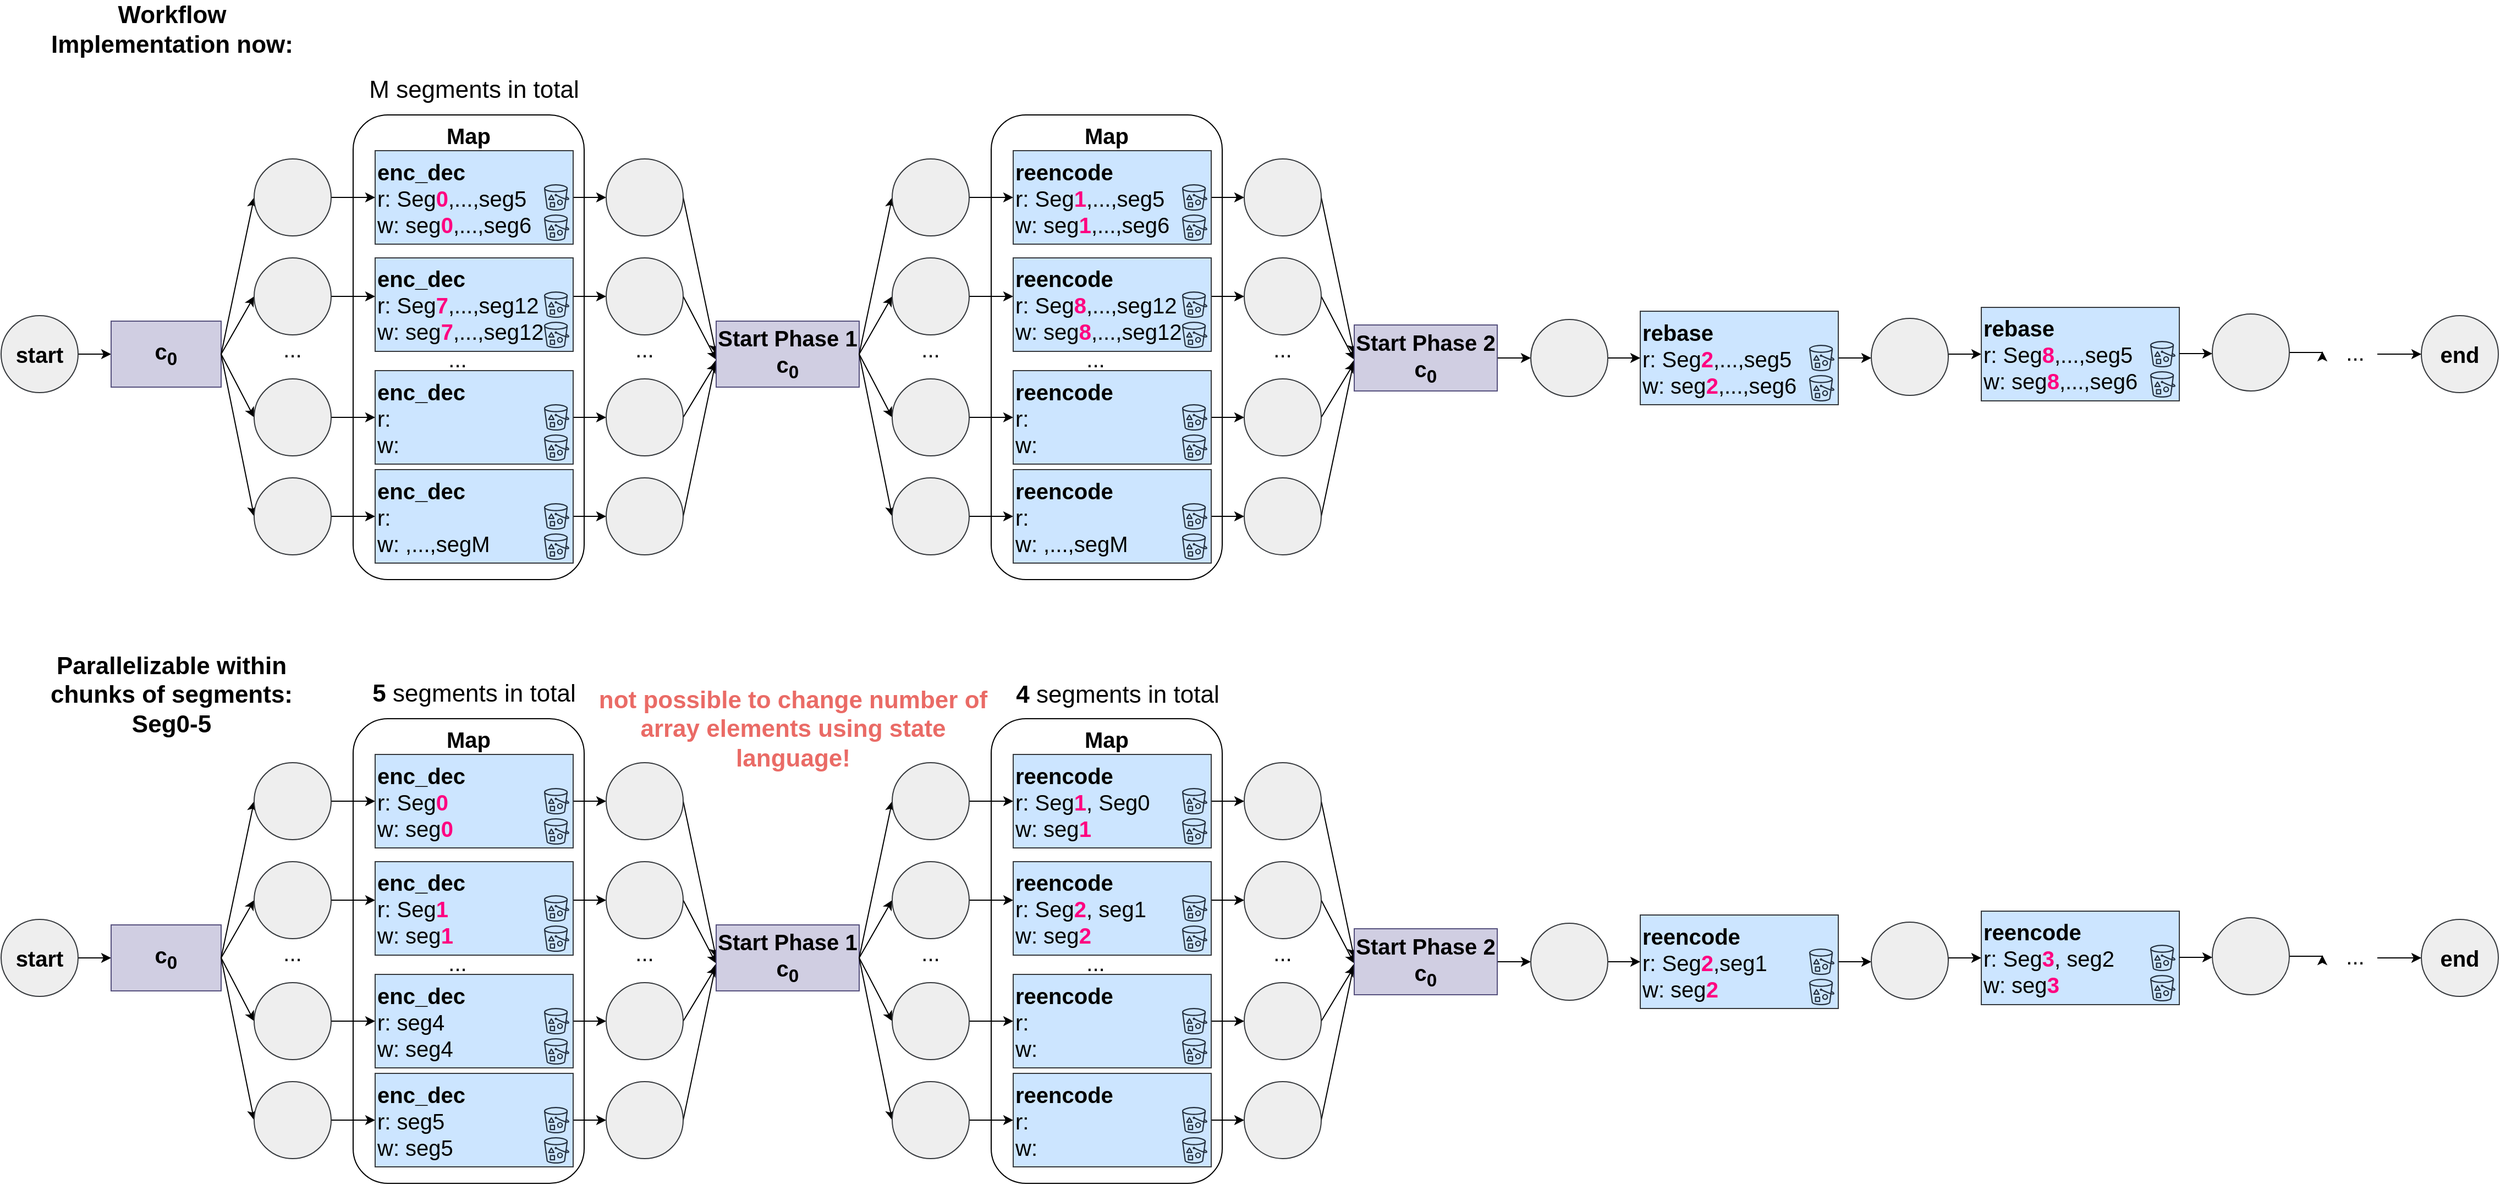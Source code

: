 <mxfile version="15.4.0" type="device"><diagram id="yiRDfCdH8cYX3cv1Tssn" name="Page-1"><mxGraphModel dx="3673" dy="1680" grid="1" gridSize="10" guides="1" tooltips="1" connect="1" arrows="1" fold="1" page="1" pageScale="1" pageWidth="827" pageHeight="1169" math="0" shadow="0"><root><mxCell id="0"/><mxCell id="1" parent="0"/><mxCell id="FjUiIToW6S3Nz0YTUFFR-54" value="&lt;b&gt;Map&lt;/b&gt;" style="rounded=1;whiteSpace=wrap;html=1;fontSize=20;align=center;verticalAlign=top;" parent="1" vertex="1"><mxGeometry x="-60" y="197.5" width="210" height="422.5" as="geometry"/></mxCell><mxCell id="RQtrrZ3ROyKTZi_biovk-3" style="edgeStyle=orthogonalEdgeStyle;rounded=0;orthogonalLoop=1;jettySize=auto;html=1;entryX=0;entryY=0.5;entryDx=0;entryDy=0;fontSize=20;" parent="1" source="RQtrrZ3ROyKTZi_biovk-1" target="RQtrrZ3ROyKTZi_biovk-2" edge="1"><mxGeometry relative="1" as="geometry"/></mxCell><mxCell id="RQtrrZ3ROyKTZi_biovk-1" value="start" style="ellipse;whiteSpace=wrap;html=1;aspect=fixed;fontSize=20;fontStyle=1;fillColor=#eeeeee;strokeColor=#36393d;" parent="1" vertex="1"><mxGeometry x="-380" y="380" width="70" height="70" as="geometry"/></mxCell><mxCell id="RQtrrZ3ROyKTZi_biovk-2" value="c&lt;sub&gt;0&lt;/sub&gt;" style="rounded=0;whiteSpace=wrap;html=1;fontSize=20;fillColor=#d0cee2;strokeColor=#56517e;fontStyle=1" parent="1" vertex="1"><mxGeometry x="-280" y="385" width="100" height="60" as="geometry"/></mxCell><mxCell id="XuiCxOrEiAkXEOWXw-MB-1" value="end" style="ellipse;whiteSpace=wrap;html=1;aspect=fixed;fontSize=20;fontStyle=1;fillColor=#eeeeee;strokeColor=#36393d;" parent="1" vertex="1"><mxGeometry x="1820" y="380" width="70" height="70" as="geometry"/></mxCell><mxCell id="FjUiIToW6S3Nz0YTUFFR-50" style="edgeStyle=none;rounded=0;orthogonalLoop=1;jettySize=auto;html=1;exitX=1;exitY=0.5;exitDx=0;exitDy=0;entryX=0;entryY=0.5;entryDx=0;entryDy=0;fontSize=20;" parent="1" target="FjUiIToW6S3Nz0YTUFFR-4" edge="1"><mxGeometry relative="1" as="geometry"><mxPoint x="-180" y="415" as="sourcePoint"/></mxGeometry></mxCell><mxCell id="FjUiIToW6S3Nz0YTUFFR-51" style="edgeStyle=none;rounded=0;orthogonalLoop=1;jettySize=auto;html=1;exitX=1;exitY=0.5;exitDx=0;exitDy=0;entryX=0;entryY=0.5;entryDx=0;entryDy=0;fontSize=20;" parent="1" target="FjUiIToW6S3Nz0YTUFFR-19" edge="1"><mxGeometry relative="1" as="geometry"><mxPoint x="-180" y="415" as="sourcePoint"/></mxGeometry></mxCell><mxCell id="FjUiIToW6S3Nz0YTUFFR-52" style="edgeStyle=none;rounded=0;orthogonalLoop=1;jettySize=auto;html=1;exitX=1;exitY=0.5;exitDx=0;exitDy=0;entryX=0;entryY=0.5;entryDx=0;entryDy=0;fontSize=20;" parent="1" target="FjUiIToW6S3Nz0YTUFFR-24" edge="1"><mxGeometry relative="1" as="geometry"><mxPoint x="-180" y="415" as="sourcePoint"/></mxGeometry></mxCell><mxCell id="FjUiIToW6S3Nz0YTUFFR-53" style="edgeStyle=none;rounded=0;orthogonalLoop=1;jettySize=auto;html=1;exitX=1;exitY=0.5;exitDx=0;exitDy=0;entryX=0;entryY=0.5;entryDx=0;entryDy=0;fontSize=20;" parent="1" target="FjUiIToW6S3Nz0YTUFFR-29" edge="1"><mxGeometry relative="1" as="geometry"><mxPoint x="-180" y="415" as="sourcePoint"/></mxGeometry></mxCell><mxCell id="FjUiIToW6S3Nz0YTUFFR-17" style="edgeStyle=none;rounded=0;orthogonalLoop=1;jettySize=auto;html=1;exitX=1;exitY=0.5;exitDx=0;exitDy=0;entryX=0;entryY=0.5;entryDx=0;entryDy=0;fontSize=20;" parent="1" source="FjUiIToW6S3Nz0YTUFFR-4" target="FjUiIToW6S3Nz0YTUFFR-10" edge="1"><mxGeometry relative="1" as="geometry"/></mxCell><mxCell id="FjUiIToW6S3Nz0YTUFFR-4" value="" style="ellipse;whiteSpace=wrap;html=1;aspect=fixed;fontSize=20;fontStyle=1;fillColor=#eeeeee;strokeColor=#36393d;" parent="1" vertex="1"><mxGeometry x="-150.0" y="237.5" width="70" height="70" as="geometry"/></mxCell><mxCell id="FjUiIToW6S3Nz0YTUFFR-8" value="..." style="text;html=1;strokeColor=none;fillColor=none;align=center;verticalAlign=middle;whiteSpace=wrap;rounded=0;fontSize=20;" parent="1" vertex="1"><mxGeometry x="-145" y="395" width="60" height="30" as="geometry"/></mxCell><mxCell id="eREsopFe-L5aKBM5Z6ng-7" style="edgeStyle=none;rounded=0;orthogonalLoop=1;jettySize=auto;html=1;exitX=1;exitY=0.5;exitDx=0;exitDy=0;entryX=0;entryY=0.5;entryDx=0;entryDy=0;" parent="1" source="FjUiIToW6S3Nz0YTUFFR-10" target="eREsopFe-L5aKBM5Z6ng-1" edge="1"><mxGeometry relative="1" as="geometry"/></mxCell><mxCell id="FjUiIToW6S3Nz0YTUFFR-10" value="&lt;b&gt;enc_dec&lt;br&gt;&lt;/b&gt;r: Seg&lt;b&gt;&lt;font color=&quot;#ff0080&quot;&gt;0&lt;/font&gt;&lt;/b&gt;,...,seg5&lt;br&gt;w: seg&lt;b&gt;&lt;font color=&quot;#ff0080&quot;&gt;0&lt;/font&gt;&lt;/b&gt;,...,seg6" style="rounded=0;whiteSpace=wrap;html=1;fontSize=20;align=left;fillColor=#cce5ff;strokeColor=#36393d;" parent="1" vertex="1"><mxGeometry x="-40" y="230" width="180" height="85" as="geometry"/></mxCell><mxCell id="FjUiIToW6S3Nz0YTUFFR-18" style="edgeStyle=none;rounded=0;orthogonalLoop=1;jettySize=auto;html=1;exitX=1;exitY=0.5;exitDx=0;exitDy=0;entryX=0;entryY=0.5;entryDx=0;entryDy=0;fontSize=20;" parent="1" source="FjUiIToW6S3Nz0YTUFFR-19" edge="1"><mxGeometry relative="1" as="geometry"><mxPoint x="-40" y="362.5" as="targetPoint"/></mxGeometry></mxCell><mxCell id="FjUiIToW6S3Nz0YTUFFR-19" value="" style="ellipse;whiteSpace=wrap;html=1;aspect=fixed;fontSize=20;fontStyle=1;fillColor=#eeeeee;strokeColor=#36393d;" parent="1" vertex="1"><mxGeometry x="-150.0" y="327.5" width="70" height="70" as="geometry"/></mxCell><mxCell id="FjUiIToW6S3Nz0YTUFFR-23" style="edgeStyle=none;rounded=0;orthogonalLoop=1;jettySize=auto;html=1;exitX=1;exitY=0.5;exitDx=0;exitDy=0;entryX=0;entryY=0.5;entryDx=0;entryDy=0;fontSize=20;" parent="1" source="FjUiIToW6S3Nz0YTUFFR-24" edge="1"><mxGeometry relative="1" as="geometry"><mxPoint x="-40" y="472.5" as="targetPoint"/></mxGeometry></mxCell><mxCell id="FjUiIToW6S3Nz0YTUFFR-24" value="" style="ellipse;whiteSpace=wrap;html=1;aspect=fixed;fontSize=20;fontStyle=1;fillColor=#eeeeee;strokeColor=#36393d;" parent="1" vertex="1"><mxGeometry x="-150.0" y="437.5" width="70" height="70" as="geometry"/></mxCell><mxCell id="FjUiIToW6S3Nz0YTUFFR-28" style="edgeStyle=none;rounded=0;orthogonalLoop=1;jettySize=auto;html=1;exitX=1;exitY=0.5;exitDx=0;exitDy=0;entryX=0;entryY=0.5;entryDx=0;entryDy=0;fontSize=20;" parent="1" source="FjUiIToW6S3Nz0YTUFFR-29" edge="1"><mxGeometry relative="1" as="geometry"><mxPoint x="-40" y="562.5" as="targetPoint"/></mxGeometry></mxCell><mxCell id="FjUiIToW6S3Nz0YTUFFR-29" value="" style="ellipse;whiteSpace=wrap;html=1;aspect=fixed;fontSize=20;fontStyle=1;fillColor=#eeeeee;strokeColor=#36393d;" parent="1" vertex="1"><mxGeometry x="-150.0" y="527.5" width="70" height="70" as="geometry"/></mxCell><mxCell id="eREsopFe-L5aKBM5Z6ng-8" style="edgeStyle=none;rounded=0;orthogonalLoop=1;jettySize=auto;html=1;exitX=1;exitY=0.5;exitDx=0;exitDy=0;entryX=0;entryY=0.5;entryDx=0;entryDy=0;" parent="1" target="eREsopFe-L5aKBM5Z6ng-2" edge="1"><mxGeometry relative="1" as="geometry"><mxPoint x="110" y="362.5" as="sourcePoint"/></mxGeometry></mxCell><mxCell id="lsy-rX_pw49WIMBO84-X-4" value="" style="sketch=0;outlineConnect=0;fontColor=#232F3E;gradientColor=none;strokeColor=#232F3E;fillColor=none;dashed=0;verticalLabelPosition=bottom;verticalAlign=top;align=center;html=1;fontSize=12;fontStyle=0;aspect=fixed;shape=mxgraph.aws4.resourceIcon;resIcon=mxgraph.aws4.bucket_with_objects;" parent="1" vertex="1"><mxGeometry x="110.0" y="257.5" width="30" height="30" as="geometry"/></mxCell><mxCell id="eREsopFe-L5aKBM5Z6ng-9" style="edgeStyle=none;rounded=0;orthogonalLoop=1;jettySize=auto;html=1;exitX=1;exitY=0.5;exitDx=0;exitDy=0;entryX=0;entryY=0.5;entryDx=0;entryDy=0;" parent="1" target="eREsopFe-L5aKBM5Z6ng-3" edge="1"><mxGeometry relative="1" as="geometry"><mxPoint x="110" y="472.5" as="sourcePoint"/></mxGeometry></mxCell><mxCell id="eREsopFe-L5aKBM5Z6ng-10" style="edgeStyle=none;rounded=0;orthogonalLoop=1;jettySize=auto;html=1;exitX=1;exitY=0.5;exitDx=0;exitDy=0;entryX=0;entryY=0.5;entryDx=0;entryDy=0;" parent="1" target="eREsopFe-L5aKBM5Z6ng-4" edge="1"><mxGeometry relative="1" as="geometry"><mxPoint x="110" y="562.5" as="sourcePoint"/></mxGeometry></mxCell><mxCell id="eREsopFe-L5aKBM5Z6ng-12" style="edgeStyle=none;rounded=0;orthogonalLoop=1;jettySize=auto;html=1;exitX=1;exitY=0.5;exitDx=0;exitDy=0;entryX=0;entryY=0.5;entryDx=0;entryDy=0;" parent="1" source="eREsopFe-L5aKBM5Z6ng-1" target="eREsopFe-L5aKBM5Z6ng-11" edge="1"><mxGeometry relative="1" as="geometry"/></mxCell><mxCell id="eREsopFe-L5aKBM5Z6ng-1" value="" style="ellipse;whiteSpace=wrap;html=1;aspect=fixed;fontSize=20;fontStyle=1;fillColor=#eeeeee;strokeColor=#36393d;" parent="1" vertex="1"><mxGeometry x="170.0" y="237.5" width="70" height="70" as="geometry"/></mxCell><mxCell id="eREsopFe-L5aKBM5Z6ng-13" style="edgeStyle=none;rounded=0;orthogonalLoop=1;jettySize=auto;html=1;exitX=1;exitY=0.5;exitDx=0;exitDy=0;" parent="1" source="eREsopFe-L5aKBM5Z6ng-2" edge="1"><mxGeometry relative="1" as="geometry"><mxPoint x="270" y="420" as="targetPoint"/></mxGeometry></mxCell><mxCell id="eREsopFe-L5aKBM5Z6ng-2" value="" style="ellipse;whiteSpace=wrap;html=1;aspect=fixed;fontSize=20;fontStyle=1;fillColor=#eeeeee;strokeColor=#36393d;" parent="1" vertex="1"><mxGeometry x="170.0" y="327.5" width="70" height="70" as="geometry"/></mxCell><mxCell id="eREsopFe-L5aKBM5Z6ng-14" style="edgeStyle=none;rounded=0;orthogonalLoop=1;jettySize=auto;html=1;exitX=1;exitY=0.5;exitDx=0;exitDy=0;entryX=0;entryY=0.633;entryDx=0;entryDy=0;entryPerimeter=0;" parent="1" source="eREsopFe-L5aKBM5Z6ng-3" target="eREsopFe-L5aKBM5Z6ng-11" edge="1"><mxGeometry relative="1" as="geometry"/></mxCell><mxCell id="eREsopFe-L5aKBM5Z6ng-3" value="" style="ellipse;whiteSpace=wrap;html=1;aspect=fixed;fontSize=20;fontStyle=1;fillColor=#eeeeee;strokeColor=#36393d;" parent="1" vertex="1"><mxGeometry x="170.0" y="437.5" width="70" height="70" as="geometry"/></mxCell><mxCell id="eREsopFe-L5aKBM5Z6ng-15" style="edgeStyle=none;rounded=0;orthogonalLoop=1;jettySize=auto;html=1;exitX=1;exitY=0.5;exitDx=0;exitDy=0;" parent="1" source="eREsopFe-L5aKBM5Z6ng-4" edge="1"><mxGeometry relative="1" as="geometry"><mxPoint x="270" y="420" as="targetPoint"/></mxGeometry></mxCell><mxCell id="eREsopFe-L5aKBM5Z6ng-4" value="" style="ellipse;whiteSpace=wrap;html=1;aspect=fixed;fontSize=20;fontStyle=1;fillColor=#eeeeee;strokeColor=#36393d;" parent="1" vertex="1"><mxGeometry x="170.0" y="527.5" width="70" height="70" as="geometry"/></mxCell><mxCell id="eREsopFe-L5aKBM5Z6ng-5" value="..." style="text;html=1;strokeColor=none;fillColor=none;align=center;verticalAlign=middle;whiteSpace=wrap;rounded=0;fontSize=20;" parent="1" vertex="1"><mxGeometry x="5" y="403.5" width="60" height="30" as="geometry"/></mxCell><mxCell id="eREsopFe-L5aKBM5Z6ng-6" value="..." style="text;html=1;strokeColor=none;fillColor=none;align=center;verticalAlign=middle;whiteSpace=wrap;rounded=0;fontSize=20;" parent="1" vertex="1"><mxGeometry x="175" y="395" width="60" height="30" as="geometry"/></mxCell><mxCell id="eREsopFe-L5aKBM5Z6ng-16" style="edgeStyle=none;rounded=0;orthogonalLoop=1;jettySize=auto;html=1;exitX=1;exitY=0.5;exitDx=0;exitDy=0;entryX=0;entryY=0.5;entryDx=0;entryDy=0;" parent="1" target="XuiCxOrEiAkXEOWXw-MB-1" edge="1"><mxGeometry relative="1" as="geometry"><mxPoint x="1780" y="415" as="sourcePoint"/></mxGeometry></mxCell><mxCell id="eREsopFe-L5aKBM5Z6ng-11" value="Start Phase 1 c&lt;sub&gt;0&lt;/sub&gt;" style="rounded=0;whiteSpace=wrap;html=1;fontSize=20;fillColor=#d0cee2;strokeColor=#56517e;fontStyle=1" parent="1" vertex="1"><mxGeometry x="270" y="385" width="130" height="60" as="geometry"/></mxCell><mxCell id="c5oQpQGab_kqdqK10SxO-1" value="" style="sketch=0;outlineConnect=0;fontColor=#232F3E;gradientColor=none;strokeColor=#232F3E;fillColor=none;dashed=0;verticalLabelPosition=bottom;verticalAlign=top;align=center;html=1;fontSize=12;fontStyle=0;aspect=fixed;shape=mxgraph.aws4.resourceIcon;resIcon=mxgraph.aws4.bucket_with_objects;" vertex="1" parent="1"><mxGeometry x="110.0" y="285" width="30" height="30" as="geometry"/></mxCell><mxCell id="c5oQpQGab_kqdqK10SxO-2" value="&lt;b&gt;enc_dec&lt;br&gt;&lt;/b&gt;r: Seg&lt;b&gt;&lt;font color=&quot;#ff0080&quot;&gt;7&lt;/font&gt;&lt;/b&gt;,...,seg12&lt;br&gt;w: seg&lt;b&gt;&lt;font color=&quot;#ff0080&quot;&gt;7&lt;/font&gt;&lt;/b&gt;,...,seg12" style="rounded=0;whiteSpace=wrap;html=1;fontSize=20;align=left;fillColor=#cce5ff;strokeColor=#36393d;" vertex="1" parent="1"><mxGeometry x="-40" y="327.5" width="180" height="85" as="geometry"/></mxCell><mxCell id="c5oQpQGab_kqdqK10SxO-3" value="" style="sketch=0;outlineConnect=0;fontColor=#232F3E;gradientColor=none;strokeColor=#232F3E;fillColor=none;dashed=0;verticalLabelPosition=bottom;verticalAlign=top;align=center;html=1;fontSize=12;fontStyle=0;aspect=fixed;shape=mxgraph.aws4.resourceIcon;resIcon=mxgraph.aws4.bucket_with_objects;" vertex="1" parent="1"><mxGeometry x="110.0" y="355" width="30" height="30" as="geometry"/></mxCell><mxCell id="c5oQpQGab_kqdqK10SxO-4" value="" style="sketch=0;outlineConnect=0;fontColor=#232F3E;gradientColor=none;strokeColor=#232F3E;fillColor=none;dashed=0;verticalLabelPosition=bottom;verticalAlign=top;align=center;html=1;fontSize=12;fontStyle=0;aspect=fixed;shape=mxgraph.aws4.resourceIcon;resIcon=mxgraph.aws4.bucket_with_objects;" vertex="1" parent="1"><mxGeometry x="110.0" y="382.5" width="30" height="30" as="geometry"/></mxCell><mxCell id="c5oQpQGab_kqdqK10SxO-5" value="&lt;b&gt;enc_dec&lt;br&gt;&lt;/b&gt;r:&amp;nbsp;&lt;br&gt;w:" style="rounded=0;whiteSpace=wrap;html=1;fontSize=20;align=left;fillColor=#cce5ff;strokeColor=#36393d;" vertex="1" parent="1"><mxGeometry x="-40" y="430" width="180" height="85" as="geometry"/></mxCell><mxCell id="c5oQpQGab_kqdqK10SxO-6" value="" style="sketch=0;outlineConnect=0;fontColor=#232F3E;gradientColor=none;strokeColor=#232F3E;fillColor=none;dashed=0;verticalLabelPosition=bottom;verticalAlign=top;align=center;html=1;fontSize=12;fontStyle=0;aspect=fixed;shape=mxgraph.aws4.resourceIcon;resIcon=mxgraph.aws4.bucket_with_objects;" vertex="1" parent="1"><mxGeometry x="110" y="457.5" width="30" height="30" as="geometry"/></mxCell><mxCell id="c5oQpQGab_kqdqK10SxO-7" value="" style="sketch=0;outlineConnect=0;fontColor=#232F3E;gradientColor=none;strokeColor=#232F3E;fillColor=none;dashed=0;verticalLabelPosition=bottom;verticalAlign=top;align=center;html=1;fontSize=12;fontStyle=0;aspect=fixed;shape=mxgraph.aws4.resourceIcon;resIcon=mxgraph.aws4.bucket_with_objects;" vertex="1" parent="1"><mxGeometry x="110" y="485" width="30" height="30" as="geometry"/></mxCell><mxCell id="c5oQpQGab_kqdqK10SxO-8" value="&lt;b&gt;enc_dec&lt;br&gt;&lt;/b&gt;r:&amp;nbsp;&lt;br&gt;w: ,...,segM" style="rounded=0;whiteSpace=wrap;html=1;fontSize=20;align=left;fillColor=#cce5ff;strokeColor=#36393d;" vertex="1" parent="1"><mxGeometry x="-40" y="520" width="180" height="85" as="geometry"/></mxCell><mxCell id="c5oQpQGab_kqdqK10SxO-9" value="" style="sketch=0;outlineConnect=0;fontColor=#232F3E;gradientColor=none;strokeColor=#232F3E;fillColor=none;dashed=0;verticalLabelPosition=bottom;verticalAlign=top;align=center;html=1;fontSize=12;fontStyle=0;aspect=fixed;shape=mxgraph.aws4.resourceIcon;resIcon=mxgraph.aws4.bucket_with_objects;" vertex="1" parent="1"><mxGeometry x="110" y="547.5" width="30" height="30" as="geometry"/></mxCell><mxCell id="c5oQpQGab_kqdqK10SxO-10" value="" style="sketch=0;outlineConnect=0;fontColor=#232F3E;gradientColor=none;strokeColor=#232F3E;fillColor=none;dashed=0;verticalLabelPosition=bottom;verticalAlign=top;align=center;html=1;fontSize=12;fontStyle=0;aspect=fixed;shape=mxgraph.aws4.resourceIcon;resIcon=mxgraph.aws4.bucket_with_objects;" vertex="1" parent="1"><mxGeometry x="110" y="575" width="30" height="30" as="geometry"/></mxCell><mxCell id="c5oQpQGab_kqdqK10SxO-11" value="M segments in total" style="text;html=1;strokeColor=none;fillColor=none;align=center;verticalAlign=middle;whiteSpace=wrap;rounded=0;fontSize=22;" vertex="1" parent="1"><mxGeometry x="-70" y="160" width="240" height="30" as="geometry"/></mxCell><mxCell id="c5oQpQGab_kqdqK10SxO-12" value="&lt;b&gt;Map&lt;/b&gt;" style="rounded=1;whiteSpace=wrap;html=1;fontSize=20;align=center;verticalAlign=top;" vertex="1" parent="1"><mxGeometry x="520" y="197.5" width="210" height="422.5" as="geometry"/></mxCell><mxCell id="c5oQpQGab_kqdqK10SxO-13" style="edgeStyle=none;rounded=0;orthogonalLoop=1;jettySize=auto;html=1;exitX=1;exitY=0.5;exitDx=0;exitDy=0;entryX=0;entryY=0.5;entryDx=0;entryDy=0;fontSize=20;" edge="1" parent="1" target="c5oQpQGab_kqdqK10SxO-18"><mxGeometry relative="1" as="geometry"><mxPoint x="400" y="415" as="sourcePoint"/></mxGeometry></mxCell><mxCell id="c5oQpQGab_kqdqK10SxO-14" style="edgeStyle=none;rounded=0;orthogonalLoop=1;jettySize=auto;html=1;exitX=1;exitY=0.5;exitDx=0;exitDy=0;entryX=0;entryY=0.5;entryDx=0;entryDy=0;fontSize=20;" edge="1" parent="1" target="c5oQpQGab_kqdqK10SxO-23"><mxGeometry relative="1" as="geometry"><mxPoint x="400" y="415" as="sourcePoint"/></mxGeometry></mxCell><mxCell id="c5oQpQGab_kqdqK10SxO-15" style="edgeStyle=none;rounded=0;orthogonalLoop=1;jettySize=auto;html=1;exitX=1;exitY=0.5;exitDx=0;exitDy=0;entryX=0;entryY=0.5;entryDx=0;entryDy=0;fontSize=20;" edge="1" parent="1" target="c5oQpQGab_kqdqK10SxO-25"><mxGeometry relative="1" as="geometry"><mxPoint x="400" y="415" as="sourcePoint"/></mxGeometry></mxCell><mxCell id="c5oQpQGab_kqdqK10SxO-16" style="edgeStyle=none;rounded=0;orthogonalLoop=1;jettySize=auto;html=1;exitX=1;exitY=0.5;exitDx=0;exitDy=0;entryX=0;entryY=0.5;entryDx=0;entryDy=0;fontSize=20;" edge="1" parent="1" target="c5oQpQGab_kqdqK10SxO-27"><mxGeometry relative="1" as="geometry"><mxPoint x="400" y="415" as="sourcePoint"/></mxGeometry></mxCell><mxCell id="c5oQpQGab_kqdqK10SxO-17" style="edgeStyle=none;rounded=0;orthogonalLoop=1;jettySize=auto;html=1;exitX=1;exitY=0.5;exitDx=0;exitDy=0;entryX=0;entryY=0.5;entryDx=0;entryDy=0;fontSize=20;" edge="1" parent="1" source="c5oQpQGab_kqdqK10SxO-18" target="c5oQpQGab_kqdqK10SxO-21"><mxGeometry relative="1" as="geometry"/></mxCell><mxCell id="c5oQpQGab_kqdqK10SxO-18" value="" style="ellipse;whiteSpace=wrap;html=1;aspect=fixed;fontSize=20;fontStyle=1;fillColor=#eeeeee;strokeColor=#36393d;" vertex="1" parent="1"><mxGeometry x="430.0" y="237.5" width="70" height="70" as="geometry"/></mxCell><mxCell id="c5oQpQGab_kqdqK10SxO-19" value="..." style="text;html=1;strokeColor=none;fillColor=none;align=center;verticalAlign=middle;whiteSpace=wrap;rounded=0;fontSize=20;" vertex="1" parent="1"><mxGeometry x="435" y="395" width="60" height="30" as="geometry"/></mxCell><mxCell id="c5oQpQGab_kqdqK10SxO-20" style="edgeStyle=none;rounded=0;orthogonalLoop=1;jettySize=auto;html=1;exitX=1;exitY=0.5;exitDx=0;exitDy=0;entryX=0;entryY=0.5;entryDx=0;entryDy=0;" edge="1" parent="1" source="c5oQpQGab_kqdqK10SxO-21" target="c5oQpQGab_kqdqK10SxO-33"><mxGeometry relative="1" as="geometry"/></mxCell><mxCell id="c5oQpQGab_kqdqK10SxO-21" value="&lt;b&gt;reencode&lt;br&gt;&lt;/b&gt;r: Seg&lt;b&gt;&lt;font color=&quot;#ff0080&quot;&gt;1&lt;/font&gt;&lt;/b&gt;,...,seg5&lt;br&gt;w: seg&lt;b&gt;&lt;font color=&quot;#ff0080&quot;&gt;1&lt;/font&gt;&lt;/b&gt;,...,seg6" style="rounded=0;whiteSpace=wrap;html=1;fontSize=20;align=left;fillColor=#cce5ff;strokeColor=#36393d;" vertex="1" parent="1"><mxGeometry x="540" y="230" width="180" height="85" as="geometry"/></mxCell><mxCell id="c5oQpQGab_kqdqK10SxO-22" style="edgeStyle=none;rounded=0;orthogonalLoop=1;jettySize=auto;html=1;exitX=1;exitY=0.5;exitDx=0;exitDy=0;entryX=0;entryY=0.5;entryDx=0;entryDy=0;fontSize=20;" edge="1" parent="1" source="c5oQpQGab_kqdqK10SxO-23"><mxGeometry relative="1" as="geometry"><mxPoint x="540" y="362.5" as="targetPoint"/></mxGeometry></mxCell><mxCell id="c5oQpQGab_kqdqK10SxO-23" value="" style="ellipse;whiteSpace=wrap;html=1;aspect=fixed;fontSize=20;fontStyle=1;fillColor=#eeeeee;strokeColor=#36393d;" vertex="1" parent="1"><mxGeometry x="430.0" y="327.5" width="70" height="70" as="geometry"/></mxCell><mxCell id="c5oQpQGab_kqdqK10SxO-24" style="edgeStyle=none;rounded=0;orthogonalLoop=1;jettySize=auto;html=1;exitX=1;exitY=0.5;exitDx=0;exitDy=0;entryX=0;entryY=0.5;entryDx=0;entryDy=0;fontSize=20;" edge="1" parent="1" source="c5oQpQGab_kqdqK10SxO-25"><mxGeometry relative="1" as="geometry"><mxPoint x="540" y="472.5" as="targetPoint"/></mxGeometry></mxCell><mxCell id="c5oQpQGab_kqdqK10SxO-25" value="" style="ellipse;whiteSpace=wrap;html=1;aspect=fixed;fontSize=20;fontStyle=1;fillColor=#eeeeee;strokeColor=#36393d;" vertex="1" parent="1"><mxGeometry x="430.0" y="437.5" width="70" height="70" as="geometry"/></mxCell><mxCell id="c5oQpQGab_kqdqK10SxO-26" style="edgeStyle=none;rounded=0;orthogonalLoop=1;jettySize=auto;html=1;exitX=1;exitY=0.5;exitDx=0;exitDy=0;entryX=0;entryY=0.5;entryDx=0;entryDy=0;fontSize=20;" edge="1" parent="1" source="c5oQpQGab_kqdqK10SxO-27"><mxGeometry relative="1" as="geometry"><mxPoint x="540" y="562.5" as="targetPoint"/></mxGeometry></mxCell><mxCell id="c5oQpQGab_kqdqK10SxO-27" value="" style="ellipse;whiteSpace=wrap;html=1;aspect=fixed;fontSize=20;fontStyle=1;fillColor=#eeeeee;strokeColor=#36393d;" vertex="1" parent="1"><mxGeometry x="430.0" y="527.5" width="70" height="70" as="geometry"/></mxCell><mxCell id="c5oQpQGab_kqdqK10SxO-28" style="edgeStyle=none;rounded=0;orthogonalLoop=1;jettySize=auto;html=1;exitX=1;exitY=0.5;exitDx=0;exitDy=0;entryX=0;entryY=0.5;entryDx=0;entryDy=0;" edge="1" parent="1" target="c5oQpQGab_kqdqK10SxO-35"><mxGeometry relative="1" as="geometry"><mxPoint x="690" y="362.5" as="sourcePoint"/></mxGeometry></mxCell><mxCell id="c5oQpQGab_kqdqK10SxO-29" value="" style="sketch=0;outlineConnect=0;fontColor=#232F3E;gradientColor=none;strokeColor=#232F3E;fillColor=none;dashed=0;verticalLabelPosition=bottom;verticalAlign=top;align=center;html=1;fontSize=12;fontStyle=0;aspect=fixed;shape=mxgraph.aws4.resourceIcon;resIcon=mxgraph.aws4.bucket_with_objects;" vertex="1" parent="1"><mxGeometry x="690" y="257.5" width="30" height="30" as="geometry"/></mxCell><mxCell id="c5oQpQGab_kqdqK10SxO-30" style="edgeStyle=none;rounded=0;orthogonalLoop=1;jettySize=auto;html=1;exitX=1;exitY=0.5;exitDx=0;exitDy=0;entryX=0;entryY=0.5;entryDx=0;entryDy=0;" edge="1" parent="1" target="c5oQpQGab_kqdqK10SxO-37"><mxGeometry relative="1" as="geometry"><mxPoint x="690" y="472.5" as="sourcePoint"/></mxGeometry></mxCell><mxCell id="c5oQpQGab_kqdqK10SxO-31" style="edgeStyle=none;rounded=0;orthogonalLoop=1;jettySize=auto;html=1;exitX=1;exitY=0.5;exitDx=0;exitDy=0;entryX=0;entryY=0.5;entryDx=0;entryDy=0;" edge="1" parent="1" target="c5oQpQGab_kqdqK10SxO-39"><mxGeometry relative="1" as="geometry"><mxPoint x="690" y="562.5" as="sourcePoint"/></mxGeometry></mxCell><mxCell id="c5oQpQGab_kqdqK10SxO-32" style="edgeStyle=none;rounded=0;orthogonalLoop=1;jettySize=auto;html=1;exitX=1;exitY=0.5;exitDx=0;exitDy=0;entryX=0;entryY=0.5;entryDx=0;entryDy=0;" edge="1" parent="1" source="c5oQpQGab_kqdqK10SxO-33"><mxGeometry relative="1" as="geometry"><mxPoint x="850" y="415" as="targetPoint"/></mxGeometry></mxCell><mxCell id="c5oQpQGab_kqdqK10SxO-33" value="" style="ellipse;whiteSpace=wrap;html=1;aspect=fixed;fontSize=20;fontStyle=1;fillColor=#eeeeee;strokeColor=#36393d;" vertex="1" parent="1"><mxGeometry x="750" y="237.5" width="70" height="70" as="geometry"/></mxCell><mxCell id="c5oQpQGab_kqdqK10SxO-34" style="edgeStyle=none;rounded=0;orthogonalLoop=1;jettySize=auto;html=1;exitX=1;exitY=0.5;exitDx=0;exitDy=0;" edge="1" parent="1" source="c5oQpQGab_kqdqK10SxO-35"><mxGeometry relative="1" as="geometry"><mxPoint x="850" y="420" as="targetPoint"/></mxGeometry></mxCell><mxCell id="c5oQpQGab_kqdqK10SxO-35" value="" style="ellipse;whiteSpace=wrap;html=1;aspect=fixed;fontSize=20;fontStyle=1;fillColor=#eeeeee;strokeColor=#36393d;" vertex="1" parent="1"><mxGeometry x="750" y="327.5" width="70" height="70" as="geometry"/></mxCell><mxCell id="c5oQpQGab_kqdqK10SxO-36" style="edgeStyle=none;rounded=0;orthogonalLoop=1;jettySize=auto;html=1;exitX=1;exitY=0.5;exitDx=0;exitDy=0;entryX=0;entryY=0.633;entryDx=0;entryDy=0;entryPerimeter=0;" edge="1" parent="1" source="c5oQpQGab_kqdqK10SxO-37"><mxGeometry relative="1" as="geometry"><mxPoint x="850" y="422.98" as="targetPoint"/></mxGeometry></mxCell><mxCell id="c5oQpQGab_kqdqK10SxO-37" value="" style="ellipse;whiteSpace=wrap;html=1;aspect=fixed;fontSize=20;fontStyle=1;fillColor=#eeeeee;strokeColor=#36393d;" vertex="1" parent="1"><mxGeometry x="750" y="437.5" width="70" height="70" as="geometry"/></mxCell><mxCell id="c5oQpQGab_kqdqK10SxO-38" style="edgeStyle=none;rounded=0;orthogonalLoop=1;jettySize=auto;html=1;exitX=1;exitY=0.5;exitDx=0;exitDy=0;" edge="1" parent="1" source="c5oQpQGab_kqdqK10SxO-39"><mxGeometry relative="1" as="geometry"><mxPoint x="850" y="420" as="targetPoint"/></mxGeometry></mxCell><mxCell id="c5oQpQGab_kqdqK10SxO-39" value="" style="ellipse;whiteSpace=wrap;html=1;aspect=fixed;fontSize=20;fontStyle=1;fillColor=#eeeeee;strokeColor=#36393d;" vertex="1" parent="1"><mxGeometry x="750" y="527.5" width="70" height="70" as="geometry"/></mxCell><mxCell id="c5oQpQGab_kqdqK10SxO-40" value="..." style="text;html=1;strokeColor=none;fillColor=none;align=center;verticalAlign=middle;whiteSpace=wrap;rounded=0;fontSize=20;" vertex="1" parent="1"><mxGeometry x="585" y="403.5" width="60" height="30" as="geometry"/></mxCell><mxCell id="c5oQpQGab_kqdqK10SxO-41" value="..." style="text;html=1;strokeColor=none;fillColor=none;align=center;verticalAlign=middle;whiteSpace=wrap;rounded=0;fontSize=20;" vertex="1" parent="1"><mxGeometry x="755" y="395" width="60" height="30" as="geometry"/></mxCell><mxCell id="c5oQpQGab_kqdqK10SxO-42" value="" style="sketch=0;outlineConnect=0;fontColor=#232F3E;gradientColor=none;strokeColor=#232F3E;fillColor=none;dashed=0;verticalLabelPosition=bottom;verticalAlign=top;align=center;html=1;fontSize=12;fontStyle=0;aspect=fixed;shape=mxgraph.aws4.resourceIcon;resIcon=mxgraph.aws4.bucket_with_objects;" vertex="1" parent="1"><mxGeometry x="690" y="285" width="30" height="30" as="geometry"/></mxCell><mxCell id="c5oQpQGab_kqdqK10SxO-43" value="&lt;b&gt;reencode&lt;br&gt;&lt;/b&gt;r: Seg&lt;b&gt;&lt;font color=&quot;#ff0080&quot;&gt;8&lt;/font&gt;&lt;/b&gt;,...,seg12&lt;br&gt;w: seg&lt;b&gt;&lt;font color=&quot;#ff0080&quot;&gt;8&lt;/font&gt;&lt;/b&gt;,...,seg12" style="rounded=0;whiteSpace=wrap;html=1;fontSize=20;align=left;fillColor=#cce5ff;strokeColor=#36393d;" vertex="1" parent="1"><mxGeometry x="540" y="327.5" width="180" height="85" as="geometry"/></mxCell><mxCell id="c5oQpQGab_kqdqK10SxO-44" value="" style="sketch=0;outlineConnect=0;fontColor=#232F3E;gradientColor=none;strokeColor=#232F3E;fillColor=none;dashed=0;verticalLabelPosition=bottom;verticalAlign=top;align=center;html=1;fontSize=12;fontStyle=0;aspect=fixed;shape=mxgraph.aws4.resourceIcon;resIcon=mxgraph.aws4.bucket_with_objects;" vertex="1" parent="1"><mxGeometry x="690" y="355" width="30" height="30" as="geometry"/></mxCell><mxCell id="c5oQpQGab_kqdqK10SxO-45" value="" style="sketch=0;outlineConnect=0;fontColor=#232F3E;gradientColor=none;strokeColor=#232F3E;fillColor=none;dashed=0;verticalLabelPosition=bottom;verticalAlign=top;align=center;html=1;fontSize=12;fontStyle=0;aspect=fixed;shape=mxgraph.aws4.resourceIcon;resIcon=mxgraph.aws4.bucket_with_objects;" vertex="1" parent="1"><mxGeometry x="690" y="382.5" width="30" height="30" as="geometry"/></mxCell><mxCell id="c5oQpQGab_kqdqK10SxO-46" value="&lt;b&gt;reencode&lt;br&gt;&lt;/b&gt;r:&amp;nbsp;&lt;br&gt;w:" style="rounded=0;whiteSpace=wrap;html=1;fontSize=20;align=left;fillColor=#cce5ff;strokeColor=#36393d;" vertex="1" parent="1"><mxGeometry x="540" y="430" width="180" height="85" as="geometry"/></mxCell><mxCell id="c5oQpQGab_kqdqK10SxO-47" value="" style="sketch=0;outlineConnect=0;fontColor=#232F3E;gradientColor=none;strokeColor=#232F3E;fillColor=none;dashed=0;verticalLabelPosition=bottom;verticalAlign=top;align=center;html=1;fontSize=12;fontStyle=0;aspect=fixed;shape=mxgraph.aws4.resourceIcon;resIcon=mxgraph.aws4.bucket_with_objects;" vertex="1" parent="1"><mxGeometry x="690" y="457.5" width="30" height="30" as="geometry"/></mxCell><mxCell id="c5oQpQGab_kqdqK10SxO-48" value="" style="sketch=0;outlineConnect=0;fontColor=#232F3E;gradientColor=none;strokeColor=#232F3E;fillColor=none;dashed=0;verticalLabelPosition=bottom;verticalAlign=top;align=center;html=1;fontSize=12;fontStyle=0;aspect=fixed;shape=mxgraph.aws4.resourceIcon;resIcon=mxgraph.aws4.bucket_with_objects;" vertex="1" parent="1"><mxGeometry x="690" y="485" width="30" height="30" as="geometry"/></mxCell><mxCell id="c5oQpQGab_kqdqK10SxO-49" value="&lt;b&gt;reencode&lt;br&gt;&lt;/b&gt;r:&amp;nbsp;&lt;br&gt;w: ,...,segM" style="rounded=0;whiteSpace=wrap;html=1;fontSize=20;align=left;fillColor=#cce5ff;strokeColor=#36393d;" vertex="1" parent="1"><mxGeometry x="540" y="520" width="180" height="85" as="geometry"/></mxCell><mxCell id="c5oQpQGab_kqdqK10SxO-50" value="" style="sketch=0;outlineConnect=0;fontColor=#232F3E;gradientColor=none;strokeColor=#232F3E;fillColor=none;dashed=0;verticalLabelPosition=bottom;verticalAlign=top;align=center;html=1;fontSize=12;fontStyle=0;aspect=fixed;shape=mxgraph.aws4.resourceIcon;resIcon=mxgraph.aws4.bucket_with_objects;" vertex="1" parent="1"><mxGeometry x="690" y="547.5" width="30" height="30" as="geometry"/></mxCell><mxCell id="c5oQpQGab_kqdqK10SxO-51" value="" style="sketch=0;outlineConnect=0;fontColor=#232F3E;gradientColor=none;strokeColor=#232F3E;fillColor=none;dashed=0;verticalLabelPosition=bottom;verticalAlign=top;align=center;html=1;fontSize=12;fontStyle=0;aspect=fixed;shape=mxgraph.aws4.resourceIcon;resIcon=mxgraph.aws4.bucket_with_objects;" vertex="1" parent="1"><mxGeometry x="690" y="575" width="30" height="30" as="geometry"/></mxCell><mxCell id="c5oQpQGab_kqdqK10SxO-60" style="edgeStyle=orthogonalEdgeStyle;rounded=0;orthogonalLoop=1;jettySize=auto;html=1;exitX=1;exitY=0.5;exitDx=0;exitDy=0;entryX=0;entryY=0.5;entryDx=0;entryDy=0;fontSize=22;" edge="1" parent="1" source="c5oQpQGab_kqdqK10SxO-53" target="c5oQpQGab_kqdqK10SxO-59"><mxGeometry relative="1" as="geometry"/></mxCell><mxCell id="c5oQpQGab_kqdqK10SxO-53" value="Start Phase 2 c&lt;sub&gt;0&lt;/sub&gt;" style="rounded=0;whiteSpace=wrap;html=1;fontSize=20;fillColor=#d0cee2;strokeColor=#56517e;fontStyle=1" vertex="1" parent="1"><mxGeometry x="850" y="388.5" width="130" height="60" as="geometry"/></mxCell><mxCell id="c5oQpQGab_kqdqK10SxO-55" style="edgeStyle=none;rounded=0;orthogonalLoop=1;jettySize=auto;html=1;exitX=1;exitY=0.5;exitDx=0;exitDy=0;entryX=0;entryY=0.5;entryDx=0;entryDy=0;" edge="1" parent="1" source="c5oQpQGab_kqdqK10SxO-56"><mxGeometry relative="1" as="geometry"><mxPoint x="1320" y="418.5" as="targetPoint"/></mxGeometry></mxCell><mxCell id="c5oQpQGab_kqdqK10SxO-56" value="&lt;b&gt;rebase&lt;br&gt;&lt;/b&gt;r: Seg&lt;b&gt;&lt;font color=&quot;#ff0080&quot;&gt;2&lt;/font&gt;&lt;/b&gt;,...,seg5&lt;br&gt;w: seg&lt;b&gt;&lt;font color=&quot;#ff0080&quot;&gt;2&lt;/font&gt;&lt;/b&gt;,...,seg6" style="rounded=0;whiteSpace=wrap;html=1;fontSize=20;align=left;fillColor=#cce5ff;strokeColor=#36393d;" vertex="1" parent="1"><mxGeometry x="1110" y="376" width="180" height="85" as="geometry"/></mxCell><mxCell id="c5oQpQGab_kqdqK10SxO-57" value="" style="sketch=0;outlineConnect=0;fontColor=#232F3E;gradientColor=none;strokeColor=#232F3E;fillColor=none;dashed=0;verticalLabelPosition=bottom;verticalAlign=top;align=center;html=1;fontSize=12;fontStyle=0;aspect=fixed;shape=mxgraph.aws4.resourceIcon;resIcon=mxgraph.aws4.bucket_with_objects;" vertex="1" parent="1"><mxGeometry x="1260" y="403.5" width="30" height="30" as="geometry"/></mxCell><mxCell id="c5oQpQGab_kqdqK10SxO-58" value="" style="sketch=0;outlineConnect=0;fontColor=#232F3E;gradientColor=none;strokeColor=#232F3E;fillColor=none;dashed=0;verticalLabelPosition=bottom;verticalAlign=top;align=center;html=1;fontSize=12;fontStyle=0;aspect=fixed;shape=mxgraph.aws4.resourceIcon;resIcon=mxgraph.aws4.bucket_with_objects;" vertex="1" parent="1"><mxGeometry x="1260" y="431" width="30" height="30" as="geometry"/></mxCell><mxCell id="c5oQpQGab_kqdqK10SxO-61" style="edgeStyle=orthogonalEdgeStyle;rounded=0;orthogonalLoop=1;jettySize=auto;html=1;exitX=1;exitY=0.5;exitDx=0;exitDy=0;entryX=0;entryY=0.5;entryDx=0;entryDy=0;fontSize=22;" edge="1" parent="1" source="c5oQpQGab_kqdqK10SxO-59" target="c5oQpQGab_kqdqK10SxO-56"><mxGeometry relative="1" as="geometry"/></mxCell><mxCell id="c5oQpQGab_kqdqK10SxO-59" value="" style="ellipse;whiteSpace=wrap;html=1;aspect=fixed;fontSize=20;fontStyle=1;fillColor=#eeeeee;strokeColor=#36393d;" vertex="1" parent="1"><mxGeometry x="1010.5" y="383.5" width="70" height="70" as="geometry"/></mxCell><mxCell id="c5oQpQGab_kqdqK10SxO-66" style="edgeStyle=orthogonalEdgeStyle;rounded=0;orthogonalLoop=1;jettySize=auto;html=1;exitX=1;exitY=0.5;exitDx=0;exitDy=0;entryX=0;entryY=0.5;entryDx=0;entryDy=0;fontSize=22;" edge="1" parent="1" source="c5oQpQGab_kqdqK10SxO-62" target="c5oQpQGab_kqdqK10SxO-63"><mxGeometry relative="1" as="geometry"><Array as="points"><mxPoint x="1390" y="415"/></Array></mxGeometry></mxCell><mxCell id="c5oQpQGab_kqdqK10SxO-62" value="" style="ellipse;whiteSpace=wrap;html=1;aspect=fixed;fontSize=20;fontStyle=1;fillColor=#eeeeee;strokeColor=#36393d;" vertex="1" parent="1"><mxGeometry x="1320" y="382.5" width="70" height="70" as="geometry"/></mxCell><mxCell id="c5oQpQGab_kqdqK10SxO-63" value="&lt;b&gt;rebase&lt;br&gt;&lt;/b&gt;r: Seg&lt;b&gt;&lt;font color=&quot;#ff0080&quot;&gt;8&lt;/font&gt;&lt;/b&gt;,...,seg5&lt;br&gt;w: seg&lt;b&gt;&lt;font color=&quot;#ff0080&quot;&gt;8&lt;/font&gt;&lt;/b&gt;,...,seg6" style="rounded=0;whiteSpace=wrap;html=1;fontSize=20;align=left;fillColor=#cce5ff;strokeColor=#36393d;" vertex="1" parent="1"><mxGeometry x="1420" y="372.5" width="180" height="85" as="geometry"/></mxCell><mxCell id="c5oQpQGab_kqdqK10SxO-64" value="" style="sketch=0;outlineConnect=0;fontColor=#232F3E;gradientColor=none;strokeColor=#232F3E;fillColor=none;dashed=0;verticalLabelPosition=bottom;verticalAlign=top;align=center;html=1;fontSize=12;fontStyle=0;aspect=fixed;shape=mxgraph.aws4.resourceIcon;resIcon=mxgraph.aws4.bucket_with_objects;" vertex="1" parent="1"><mxGeometry x="1570" y="400" width="30" height="30" as="geometry"/></mxCell><mxCell id="c5oQpQGab_kqdqK10SxO-65" value="" style="sketch=0;outlineConnect=0;fontColor=#232F3E;gradientColor=none;strokeColor=#232F3E;fillColor=none;dashed=0;verticalLabelPosition=bottom;verticalAlign=top;align=center;html=1;fontSize=12;fontStyle=0;aspect=fixed;shape=mxgraph.aws4.resourceIcon;resIcon=mxgraph.aws4.bucket_with_objects;" vertex="1" parent="1"><mxGeometry x="1570" y="427.5" width="30" height="30" as="geometry"/></mxCell><mxCell id="c5oQpQGab_kqdqK10SxO-72" style="edgeStyle=orthogonalEdgeStyle;rounded=0;orthogonalLoop=1;jettySize=auto;html=1;exitX=1;exitY=0.5;exitDx=0;exitDy=0;entryX=0;entryY=0.5;entryDx=0;entryDy=0;fontSize=22;" edge="1" parent="1" source="c5oQpQGab_kqdqK10SxO-67" target="c5oQpQGab_kqdqK10SxO-69"><mxGeometry relative="1" as="geometry"/></mxCell><mxCell id="c5oQpQGab_kqdqK10SxO-67" value="" style="ellipse;whiteSpace=wrap;html=1;aspect=fixed;fontSize=20;fontStyle=1;fillColor=#eeeeee;strokeColor=#36393d;" vertex="1" parent="1"><mxGeometry x="1630" y="378.5" width="70" height="70" as="geometry"/></mxCell><mxCell id="c5oQpQGab_kqdqK10SxO-68" style="edgeStyle=none;rounded=0;orthogonalLoop=1;jettySize=auto;html=1;exitX=1;exitY=0.5;exitDx=0;exitDy=0;entryX=0;entryY=0.5;entryDx=0;entryDy=0;" edge="1" parent="1"><mxGeometry relative="1" as="geometry"><mxPoint x="1630" y="414.5" as="targetPoint"/><mxPoint x="1600" y="414.5" as="sourcePoint"/></mxGeometry></mxCell><mxCell id="c5oQpQGab_kqdqK10SxO-69" value="..." style="text;html=1;strokeColor=none;fillColor=none;align=center;verticalAlign=middle;whiteSpace=wrap;rounded=0;fontSize=20;" vertex="1" parent="1"><mxGeometry x="1730" y="397.5" width="60" height="30" as="geometry"/></mxCell><mxCell id="c5oQpQGab_kqdqK10SxO-70" value="Parallelizable within chunks of segments: &lt;br&gt;Seg0-5" style="text;html=1;strokeColor=none;fillColor=none;align=center;verticalAlign=middle;whiteSpace=wrap;rounded=0;fontSize=22;fontStyle=1" vertex="1" parent="1"><mxGeometry x="-370" y="710" width="290" height="30" as="geometry"/></mxCell><mxCell id="c5oQpQGab_kqdqK10SxO-71" value="Workflow Implementation now:" style="text;html=1;strokeColor=none;fillColor=none;align=center;verticalAlign=middle;whiteSpace=wrap;rounded=0;fontSize=22;fontStyle=1" vertex="1" parent="1"><mxGeometry x="-347.5" y="100" width="245" height="40" as="geometry"/></mxCell><mxCell id="c5oQpQGab_kqdqK10SxO-73" value="&lt;b&gt;Map&lt;/b&gt;" style="rounded=1;whiteSpace=wrap;html=1;fontSize=20;align=center;verticalAlign=top;" vertex="1" parent="1"><mxGeometry x="-60" y="746.5" width="210" height="422.5" as="geometry"/></mxCell><mxCell id="c5oQpQGab_kqdqK10SxO-74" style="edgeStyle=orthogonalEdgeStyle;rounded=0;orthogonalLoop=1;jettySize=auto;html=1;entryX=0;entryY=0.5;entryDx=0;entryDy=0;fontSize=20;" edge="1" parent="1" source="c5oQpQGab_kqdqK10SxO-75" target="c5oQpQGab_kqdqK10SxO-76"><mxGeometry relative="1" as="geometry"/></mxCell><mxCell id="c5oQpQGab_kqdqK10SxO-75" value="start" style="ellipse;whiteSpace=wrap;html=1;aspect=fixed;fontSize=20;fontStyle=1;fillColor=#eeeeee;strokeColor=#36393d;" vertex="1" parent="1"><mxGeometry x="-380" y="929" width="70" height="70" as="geometry"/></mxCell><mxCell id="c5oQpQGab_kqdqK10SxO-76" value="c&lt;sub&gt;0&lt;/sub&gt;" style="rounded=0;whiteSpace=wrap;html=1;fontSize=20;fillColor=#d0cee2;strokeColor=#56517e;fontStyle=1" vertex="1" parent="1"><mxGeometry x="-280" y="934" width="100" height="60" as="geometry"/></mxCell><mxCell id="c5oQpQGab_kqdqK10SxO-77" value="end" style="ellipse;whiteSpace=wrap;html=1;aspect=fixed;fontSize=20;fontStyle=1;fillColor=#eeeeee;strokeColor=#36393d;" vertex="1" parent="1"><mxGeometry x="1820" y="929" width="70" height="70" as="geometry"/></mxCell><mxCell id="c5oQpQGab_kqdqK10SxO-78" style="edgeStyle=none;rounded=0;orthogonalLoop=1;jettySize=auto;html=1;exitX=1;exitY=0.5;exitDx=0;exitDy=0;entryX=0;entryY=0.5;entryDx=0;entryDy=0;fontSize=20;" edge="1" parent="1" target="c5oQpQGab_kqdqK10SxO-83"><mxGeometry relative="1" as="geometry"><mxPoint x="-180" y="964" as="sourcePoint"/></mxGeometry></mxCell><mxCell id="c5oQpQGab_kqdqK10SxO-79" style="edgeStyle=none;rounded=0;orthogonalLoop=1;jettySize=auto;html=1;exitX=1;exitY=0.5;exitDx=0;exitDy=0;entryX=0;entryY=0.5;entryDx=0;entryDy=0;fontSize=20;" edge="1" parent="1" target="c5oQpQGab_kqdqK10SxO-88"><mxGeometry relative="1" as="geometry"><mxPoint x="-180" y="964" as="sourcePoint"/></mxGeometry></mxCell><mxCell id="c5oQpQGab_kqdqK10SxO-80" style="edgeStyle=none;rounded=0;orthogonalLoop=1;jettySize=auto;html=1;exitX=1;exitY=0.5;exitDx=0;exitDy=0;entryX=0;entryY=0.5;entryDx=0;entryDy=0;fontSize=20;" edge="1" parent="1" target="c5oQpQGab_kqdqK10SxO-90"><mxGeometry relative="1" as="geometry"><mxPoint x="-180" y="964" as="sourcePoint"/></mxGeometry></mxCell><mxCell id="c5oQpQGab_kqdqK10SxO-81" style="edgeStyle=none;rounded=0;orthogonalLoop=1;jettySize=auto;html=1;exitX=1;exitY=0.5;exitDx=0;exitDy=0;entryX=0;entryY=0.5;entryDx=0;entryDy=0;fontSize=20;" edge="1" parent="1" target="c5oQpQGab_kqdqK10SxO-92"><mxGeometry relative="1" as="geometry"><mxPoint x="-180" y="964" as="sourcePoint"/></mxGeometry></mxCell><mxCell id="c5oQpQGab_kqdqK10SxO-82" style="edgeStyle=none;rounded=0;orthogonalLoop=1;jettySize=auto;html=1;exitX=1;exitY=0.5;exitDx=0;exitDy=0;entryX=0;entryY=0.5;entryDx=0;entryDy=0;fontSize=20;" edge="1" parent="1" source="c5oQpQGab_kqdqK10SxO-83" target="c5oQpQGab_kqdqK10SxO-86"><mxGeometry relative="1" as="geometry"/></mxCell><mxCell id="c5oQpQGab_kqdqK10SxO-83" value="" style="ellipse;whiteSpace=wrap;html=1;aspect=fixed;fontSize=20;fontStyle=1;fillColor=#eeeeee;strokeColor=#36393d;" vertex="1" parent="1"><mxGeometry x="-150.0" y="786.5" width="70" height="70" as="geometry"/></mxCell><mxCell id="c5oQpQGab_kqdqK10SxO-84" value="..." style="text;html=1;strokeColor=none;fillColor=none;align=center;verticalAlign=middle;whiteSpace=wrap;rounded=0;fontSize=20;" vertex="1" parent="1"><mxGeometry x="-145" y="944" width="60" height="30" as="geometry"/></mxCell><mxCell id="c5oQpQGab_kqdqK10SxO-85" style="edgeStyle=none;rounded=0;orthogonalLoop=1;jettySize=auto;html=1;exitX=1;exitY=0.5;exitDx=0;exitDy=0;entryX=0;entryY=0.5;entryDx=0;entryDy=0;" edge="1" parent="1" source="c5oQpQGab_kqdqK10SxO-86" target="c5oQpQGab_kqdqK10SxO-98"><mxGeometry relative="1" as="geometry"/></mxCell><mxCell id="c5oQpQGab_kqdqK10SxO-86" value="&lt;b&gt;enc_dec&lt;br&gt;&lt;/b&gt;r: Seg&lt;b&gt;&lt;font color=&quot;#ff0080&quot;&gt;0&lt;/font&gt;&lt;/b&gt;&lt;br&gt;w: seg&lt;b&gt;&lt;font color=&quot;#ff0080&quot;&gt;0&lt;/font&gt;&lt;/b&gt;" style="rounded=0;whiteSpace=wrap;html=1;fontSize=20;align=left;fillColor=#cce5ff;strokeColor=#36393d;" vertex="1" parent="1"><mxGeometry x="-40" y="779" width="180" height="85" as="geometry"/></mxCell><mxCell id="c5oQpQGab_kqdqK10SxO-87" style="edgeStyle=none;rounded=0;orthogonalLoop=1;jettySize=auto;html=1;exitX=1;exitY=0.5;exitDx=0;exitDy=0;entryX=0;entryY=0.5;entryDx=0;entryDy=0;fontSize=20;" edge="1" parent="1" source="c5oQpQGab_kqdqK10SxO-88"><mxGeometry relative="1" as="geometry"><mxPoint x="-40" y="911.5" as="targetPoint"/></mxGeometry></mxCell><mxCell id="c5oQpQGab_kqdqK10SxO-88" value="" style="ellipse;whiteSpace=wrap;html=1;aspect=fixed;fontSize=20;fontStyle=1;fillColor=#eeeeee;strokeColor=#36393d;" vertex="1" parent="1"><mxGeometry x="-150.0" y="876.5" width="70" height="70" as="geometry"/></mxCell><mxCell id="c5oQpQGab_kqdqK10SxO-89" style="edgeStyle=none;rounded=0;orthogonalLoop=1;jettySize=auto;html=1;exitX=1;exitY=0.5;exitDx=0;exitDy=0;entryX=0;entryY=0.5;entryDx=0;entryDy=0;fontSize=20;" edge="1" parent="1" source="c5oQpQGab_kqdqK10SxO-90"><mxGeometry relative="1" as="geometry"><mxPoint x="-40" y="1021.5" as="targetPoint"/></mxGeometry></mxCell><mxCell id="c5oQpQGab_kqdqK10SxO-90" value="" style="ellipse;whiteSpace=wrap;html=1;aspect=fixed;fontSize=20;fontStyle=1;fillColor=#eeeeee;strokeColor=#36393d;" vertex="1" parent="1"><mxGeometry x="-150.0" y="986.5" width="70" height="70" as="geometry"/></mxCell><mxCell id="c5oQpQGab_kqdqK10SxO-91" style="edgeStyle=none;rounded=0;orthogonalLoop=1;jettySize=auto;html=1;exitX=1;exitY=0.5;exitDx=0;exitDy=0;entryX=0;entryY=0.5;entryDx=0;entryDy=0;fontSize=20;" edge="1" parent="1" source="c5oQpQGab_kqdqK10SxO-92"><mxGeometry relative="1" as="geometry"><mxPoint x="-40" y="1111.5" as="targetPoint"/></mxGeometry></mxCell><mxCell id="c5oQpQGab_kqdqK10SxO-92" value="" style="ellipse;whiteSpace=wrap;html=1;aspect=fixed;fontSize=20;fontStyle=1;fillColor=#eeeeee;strokeColor=#36393d;" vertex="1" parent="1"><mxGeometry x="-150.0" y="1076.5" width="70" height="70" as="geometry"/></mxCell><mxCell id="c5oQpQGab_kqdqK10SxO-93" style="edgeStyle=none;rounded=0;orthogonalLoop=1;jettySize=auto;html=1;exitX=1;exitY=0.5;exitDx=0;exitDy=0;entryX=0;entryY=0.5;entryDx=0;entryDy=0;" edge="1" parent="1" target="c5oQpQGab_kqdqK10SxO-100"><mxGeometry relative="1" as="geometry"><mxPoint x="110" y="911.5" as="sourcePoint"/></mxGeometry></mxCell><mxCell id="c5oQpQGab_kqdqK10SxO-94" value="" style="sketch=0;outlineConnect=0;fontColor=#232F3E;gradientColor=none;strokeColor=#232F3E;fillColor=none;dashed=0;verticalLabelPosition=bottom;verticalAlign=top;align=center;html=1;fontSize=12;fontStyle=0;aspect=fixed;shape=mxgraph.aws4.resourceIcon;resIcon=mxgraph.aws4.bucket_with_objects;" vertex="1" parent="1"><mxGeometry x="110.0" y="806.5" width="30" height="30" as="geometry"/></mxCell><mxCell id="c5oQpQGab_kqdqK10SxO-95" style="edgeStyle=none;rounded=0;orthogonalLoop=1;jettySize=auto;html=1;exitX=1;exitY=0.5;exitDx=0;exitDy=0;entryX=0;entryY=0.5;entryDx=0;entryDy=0;" edge="1" parent="1" target="c5oQpQGab_kqdqK10SxO-102"><mxGeometry relative="1" as="geometry"><mxPoint x="110" y="1021.5" as="sourcePoint"/></mxGeometry></mxCell><mxCell id="c5oQpQGab_kqdqK10SxO-96" style="edgeStyle=none;rounded=0;orthogonalLoop=1;jettySize=auto;html=1;exitX=1;exitY=0.5;exitDx=0;exitDy=0;entryX=0;entryY=0.5;entryDx=0;entryDy=0;" edge="1" parent="1" target="c5oQpQGab_kqdqK10SxO-104"><mxGeometry relative="1" as="geometry"><mxPoint x="110" y="1111.5" as="sourcePoint"/></mxGeometry></mxCell><mxCell id="c5oQpQGab_kqdqK10SxO-97" style="edgeStyle=none;rounded=0;orthogonalLoop=1;jettySize=auto;html=1;exitX=1;exitY=0.5;exitDx=0;exitDy=0;entryX=0;entryY=0.5;entryDx=0;entryDy=0;" edge="1" parent="1" source="c5oQpQGab_kqdqK10SxO-98" target="c5oQpQGab_kqdqK10SxO-108"><mxGeometry relative="1" as="geometry"/></mxCell><mxCell id="c5oQpQGab_kqdqK10SxO-98" value="" style="ellipse;whiteSpace=wrap;html=1;aspect=fixed;fontSize=20;fontStyle=1;fillColor=#eeeeee;strokeColor=#36393d;" vertex="1" parent="1"><mxGeometry x="170.0" y="786.5" width="70" height="70" as="geometry"/></mxCell><mxCell id="c5oQpQGab_kqdqK10SxO-99" style="edgeStyle=none;rounded=0;orthogonalLoop=1;jettySize=auto;html=1;exitX=1;exitY=0.5;exitDx=0;exitDy=0;" edge="1" parent="1" source="c5oQpQGab_kqdqK10SxO-100"><mxGeometry relative="1" as="geometry"><mxPoint x="270" y="969" as="targetPoint"/></mxGeometry></mxCell><mxCell id="c5oQpQGab_kqdqK10SxO-100" value="" style="ellipse;whiteSpace=wrap;html=1;aspect=fixed;fontSize=20;fontStyle=1;fillColor=#eeeeee;strokeColor=#36393d;" vertex="1" parent="1"><mxGeometry x="170.0" y="876.5" width="70" height="70" as="geometry"/></mxCell><mxCell id="c5oQpQGab_kqdqK10SxO-101" style="edgeStyle=none;rounded=0;orthogonalLoop=1;jettySize=auto;html=1;exitX=1;exitY=0.5;exitDx=0;exitDy=0;entryX=0;entryY=0.633;entryDx=0;entryDy=0;entryPerimeter=0;" edge="1" parent="1" source="c5oQpQGab_kqdqK10SxO-102" target="c5oQpQGab_kqdqK10SxO-108"><mxGeometry relative="1" as="geometry"/></mxCell><mxCell id="c5oQpQGab_kqdqK10SxO-102" value="" style="ellipse;whiteSpace=wrap;html=1;aspect=fixed;fontSize=20;fontStyle=1;fillColor=#eeeeee;strokeColor=#36393d;" vertex="1" parent="1"><mxGeometry x="170.0" y="986.5" width="70" height="70" as="geometry"/></mxCell><mxCell id="c5oQpQGab_kqdqK10SxO-103" style="edgeStyle=none;rounded=0;orthogonalLoop=1;jettySize=auto;html=1;exitX=1;exitY=0.5;exitDx=0;exitDy=0;" edge="1" parent="1" source="c5oQpQGab_kqdqK10SxO-104"><mxGeometry relative="1" as="geometry"><mxPoint x="270" y="969" as="targetPoint"/></mxGeometry></mxCell><mxCell id="c5oQpQGab_kqdqK10SxO-104" value="" style="ellipse;whiteSpace=wrap;html=1;aspect=fixed;fontSize=20;fontStyle=1;fillColor=#eeeeee;strokeColor=#36393d;" vertex="1" parent="1"><mxGeometry x="170.0" y="1076.5" width="70" height="70" as="geometry"/></mxCell><mxCell id="c5oQpQGab_kqdqK10SxO-105" value="..." style="text;html=1;strokeColor=none;fillColor=none;align=center;verticalAlign=middle;whiteSpace=wrap;rounded=0;fontSize=20;" vertex="1" parent="1"><mxGeometry x="5" y="952.5" width="60" height="30" as="geometry"/></mxCell><mxCell id="c5oQpQGab_kqdqK10SxO-106" value="..." style="text;html=1;strokeColor=none;fillColor=none;align=center;verticalAlign=middle;whiteSpace=wrap;rounded=0;fontSize=20;" vertex="1" parent="1"><mxGeometry x="175" y="944" width="60" height="30" as="geometry"/></mxCell><mxCell id="c5oQpQGab_kqdqK10SxO-107" style="edgeStyle=none;rounded=0;orthogonalLoop=1;jettySize=auto;html=1;exitX=1;exitY=0.5;exitDx=0;exitDy=0;entryX=0;entryY=0.5;entryDx=0;entryDy=0;" edge="1" parent="1" target="c5oQpQGab_kqdqK10SxO-77"><mxGeometry relative="1" as="geometry"><mxPoint x="1780" y="964" as="sourcePoint"/></mxGeometry></mxCell><mxCell id="c5oQpQGab_kqdqK10SxO-108" value="Start Phase 1 c&lt;sub&gt;0&lt;/sub&gt;" style="rounded=0;whiteSpace=wrap;html=1;fontSize=20;fillColor=#d0cee2;strokeColor=#56517e;fontStyle=1" vertex="1" parent="1"><mxGeometry x="270" y="934" width="130" height="60" as="geometry"/></mxCell><mxCell id="c5oQpQGab_kqdqK10SxO-109" value="" style="sketch=0;outlineConnect=0;fontColor=#232F3E;gradientColor=none;strokeColor=#232F3E;fillColor=none;dashed=0;verticalLabelPosition=bottom;verticalAlign=top;align=center;html=1;fontSize=12;fontStyle=0;aspect=fixed;shape=mxgraph.aws4.resourceIcon;resIcon=mxgraph.aws4.bucket_with_objects;" vertex="1" parent="1"><mxGeometry x="110.0" y="834" width="30" height="30" as="geometry"/></mxCell><mxCell id="c5oQpQGab_kqdqK10SxO-110" value="&lt;b&gt;enc_dec&lt;br&gt;&lt;/b&gt;r: Seg&lt;font color=&quot;#ff0080&quot;&gt;&lt;b&gt;1&lt;/b&gt;&lt;/font&gt;&lt;br&gt;w: seg&lt;font color=&quot;#ff0080&quot;&gt;&lt;b&gt;1&lt;/b&gt;&lt;/font&gt;" style="rounded=0;whiteSpace=wrap;html=1;fontSize=20;align=left;fillColor=#cce5ff;strokeColor=#36393d;" vertex="1" parent="1"><mxGeometry x="-40" y="876.5" width="180" height="85" as="geometry"/></mxCell><mxCell id="c5oQpQGab_kqdqK10SxO-111" value="" style="sketch=0;outlineConnect=0;fontColor=#232F3E;gradientColor=none;strokeColor=#232F3E;fillColor=none;dashed=0;verticalLabelPosition=bottom;verticalAlign=top;align=center;html=1;fontSize=12;fontStyle=0;aspect=fixed;shape=mxgraph.aws4.resourceIcon;resIcon=mxgraph.aws4.bucket_with_objects;" vertex="1" parent="1"><mxGeometry x="110.0" y="904" width="30" height="30" as="geometry"/></mxCell><mxCell id="c5oQpQGab_kqdqK10SxO-112" value="" style="sketch=0;outlineConnect=0;fontColor=#232F3E;gradientColor=none;strokeColor=#232F3E;fillColor=none;dashed=0;verticalLabelPosition=bottom;verticalAlign=top;align=center;html=1;fontSize=12;fontStyle=0;aspect=fixed;shape=mxgraph.aws4.resourceIcon;resIcon=mxgraph.aws4.bucket_with_objects;" vertex="1" parent="1"><mxGeometry x="110.0" y="931.5" width="30" height="30" as="geometry"/></mxCell><mxCell id="c5oQpQGab_kqdqK10SxO-113" value="&lt;b&gt;enc_dec&lt;br&gt;&lt;/b&gt;r: seg4&lt;br&gt;w: seg4" style="rounded=0;whiteSpace=wrap;html=1;fontSize=20;align=left;fillColor=#cce5ff;strokeColor=#36393d;" vertex="1" parent="1"><mxGeometry x="-40" y="979" width="180" height="85" as="geometry"/></mxCell><mxCell id="c5oQpQGab_kqdqK10SxO-114" value="" style="sketch=0;outlineConnect=0;fontColor=#232F3E;gradientColor=none;strokeColor=#232F3E;fillColor=none;dashed=0;verticalLabelPosition=bottom;verticalAlign=top;align=center;html=1;fontSize=12;fontStyle=0;aspect=fixed;shape=mxgraph.aws4.resourceIcon;resIcon=mxgraph.aws4.bucket_with_objects;" vertex="1" parent="1"><mxGeometry x="110" y="1006.5" width="30" height="30" as="geometry"/></mxCell><mxCell id="c5oQpQGab_kqdqK10SxO-115" value="" style="sketch=0;outlineConnect=0;fontColor=#232F3E;gradientColor=none;strokeColor=#232F3E;fillColor=none;dashed=0;verticalLabelPosition=bottom;verticalAlign=top;align=center;html=1;fontSize=12;fontStyle=0;aspect=fixed;shape=mxgraph.aws4.resourceIcon;resIcon=mxgraph.aws4.bucket_with_objects;" vertex="1" parent="1"><mxGeometry x="110" y="1034" width="30" height="30" as="geometry"/></mxCell><mxCell id="c5oQpQGab_kqdqK10SxO-116" value="&lt;b&gt;enc_dec&lt;br&gt;&lt;/b&gt;r: seg5&lt;br&gt;w: seg5" style="rounded=0;whiteSpace=wrap;html=1;fontSize=20;align=left;fillColor=#cce5ff;strokeColor=#36393d;" vertex="1" parent="1"><mxGeometry x="-40" y="1069" width="180" height="85" as="geometry"/></mxCell><mxCell id="c5oQpQGab_kqdqK10SxO-117" value="" style="sketch=0;outlineConnect=0;fontColor=#232F3E;gradientColor=none;strokeColor=#232F3E;fillColor=none;dashed=0;verticalLabelPosition=bottom;verticalAlign=top;align=center;html=1;fontSize=12;fontStyle=0;aspect=fixed;shape=mxgraph.aws4.resourceIcon;resIcon=mxgraph.aws4.bucket_with_objects;" vertex="1" parent="1"><mxGeometry x="110" y="1096.5" width="30" height="30" as="geometry"/></mxCell><mxCell id="c5oQpQGab_kqdqK10SxO-118" value="" style="sketch=0;outlineConnect=0;fontColor=#232F3E;gradientColor=none;strokeColor=#232F3E;fillColor=none;dashed=0;verticalLabelPosition=bottom;verticalAlign=top;align=center;html=1;fontSize=12;fontStyle=0;aspect=fixed;shape=mxgraph.aws4.resourceIcon;resIcon=mxgraph.aws4.bucket_with_objects;" vertex="1" parent="1"><mxGeometry x="110" y="1124" width="30" height="30" as="geometry"/></mxCell><mxCell id="c5oQpQGab_kqdqK10SxO-119" value="&lt;b&gt;5&lt;/b&gt; segments in total" style="text;html=1;strokeColor=none;fillColor=none;align=center;verticalAlign=middle;whiteSpace=wrap;rounded=0;fontSize=22;" vertex="1" parent="1"><mxGeometry x="-70" y="709" width="240" height="30" as="geometry"/></mxCell><mxCell id="c5oQpQGab_kqdqK10SxO-120" value="&lt;b&gt;Map&lt;/b&gt;" style="rounded=1;whiteSpace=wrap;html=1;fontSize=20;align=center;verticalAlign=top;" vertex="1" parent="1"><mxGeometry x="520" y="746.5" width="210" height="422.5" as="geometry"/></mxCell><mxCell id="c5oQpQGab_kqdqK10SxO-121" style="edgeStyle=none;rounded=0;orthogonalLoop=1;jettySize=auto;html=1;exitX=1;exitY=0.5;exitDx=0;exitDy=0;entryX=0;entryY=0.5;entryDx=0;entryDy=0;fontSize=20;" edge="1" parent="1" target="c5oQpQGab_kqdqK10SxO-126"><mxGeometry relative="1" as="geometry"><mxPoint x="400" y="964" as="sourcePoint"/></mxGeometry></mxCell><mxCell id="c5oQpQGab_kqdqK10SxO-122" style="edgeStyle=none;rounded=0;orthogonalLoop=1;jettySize=auto;html=1;exitX=1;exitY=0.5;exitDx=0;exitDy=0;entryX=0;entryY=0.5;entryDx=0;entryDy=0;fontSize=20;" edge="1" parent="1" target="c5oQpQGab_kqdqK10SxO-131"><mxGeometry relative="1" as="geometry"><mxPoint x="400" y="964" as="sourcePoint"/></mxGeometry></mxCell><mxCell id="c5oQpQGab_kqdqK10SxO-123" style="edgeStyle=none;rounded=0;orthogonalLoop=1;jettySize=auto;html=1;exitX=1;exitY=0.5;exitDx=0;exitDy=0;entryX=0;entryY=0.5;entryDx=0;entryDy=0;fontSize=20;" edge="1" parent="1" target="c5oQpQGab_kqdqK10SxO-133"><mxGeometry relative="1" as="geometry"><mxPoint x="400" y="964" as="sourcePoint"/></mxGeometry></mxCell><mxCell id="c5oQpQGab_kqdqK10SxO-124" style="edgeStyle=none;rounded=0;orthogonalLoop=1;jettySize=auto;html=1;exitX=1;exitY=0.5;exitDx=0;exitDy=0;entryX=0;entryY=0.5;entryDx=0;entryDy=0;fontSize=20;" edge="1" parent="1" target="c5oQpQGab_kqdqK10SxO-135"><mxGeometry relative="1" as="geometry"><mxPoint x="400" y="964" as="sourcePoint"/></mxGeometry></mxCell><mxCell id="c5oQpQGab_kqdqK10SxO-125" style="edgeStyle=none;rounded=0;orthogonalLoop=1;jettySize=auto;html=1;exitX=1;exitY=0.5;exitDx=0;exitDy=0;entryX=0;entryY=0.5;entryDx=0;entryDy=0;fontSize=20;" edge="1" parent="1" source="c5oQpQGab_kqdqK10SxO-126" target="c5oQpQGab_kqdqK10SxO-129"><mxGeometry relative="1" as="geometry"/></mxCell><mxCell id="c5oQpQGab_kqdqK10SxO-126" value="" style="ellipse;whiteSpace=wrap;html=1;aspect=fixed;fontSize=20;fontStyle=1;fillColor=#eeeeee;strokeColor=#36393d;" vertex="1" parent="1"><mxGeometry x="430.0" y="786.5" width="70" height="70" as="geometry"/></mxCell><mxCell id="c5oQpQGab_kqdqK10SxO-127" value="..." style="text;html=1;strokeColor=none;fillColor=none;align=center;verticalAlign=middle;whiteSpace=wrap;rounded=0;fontSize=20;" vertex="1" parent="1"><mxGeometry x="435" y="944" width="60" height="30" as="geometry"/></mxCell><mxCell id="c5oQpQGab_kqdqK10SxO-128" style="edgeStyle=none;rounded=0;orthogonalLoop=1;jettySize=auto;html=1;exitX=1;exitY=0.5;exitDx=0;exitDy=0;entryX=0;entryY=0.5;entryDx=0;entryDy=0;" edge="1" parent="1" source="c5oQpQGab_kqdqK10SxO-129" target="c5oQpQGab_kqdqK10SxO-141"><mxGeometry relative="1" as="geometry"/></mxCell><mxCell id="c5oQpQGab_kqdqK10SxO-129" value="&lt;b&gt;reencode&lt;br&gt;&lt;/b&gt;r: Seg&lt;b style=&quot;color: rgb(255 , 0 , 128)&quot;&gt;1&lt;/b&gt;, Seg0&lt;br&gt;w: seg&lt;b&gt;&lt;font color=&quot;#ff0080&quot;&gt;1&lt;/font&gt;&lt;/b&gt;" style="rounded=0;whiteSpace=wrap;html=1;fontSize=20;align=left;fillColor=#cce5ff;strokeColor=#36393d;" vertex="1" parent="1"><mxGeometry x="540" y="779" width="180" height="85" as="geometry"/></mxCell><mxCell id="c5oQpQGab_kqdqK10SxO-130" style="edgeStyle=none;rounded=0;orthogonalLoop=1;jettySize=auto;html=1;exitX=1;exitY=0.5;exitDx=0;exitDy=0;entryX=0;entryY=0.5;entryDx=0;entryDy=0;fontSize=20;" edge="1" parent="1" source="c5oQpQGab_kqdqK10SxO-131"><mxGeometry relative="1" as="geometry"><mxPoint x="540" y="911.5" as="targetPoint"/></mxGeometry></mxCell><mxCell id="c5oQpQGab_kqdqK10SxO-131" value="" style="ellipse;whiteSpace=wrap;html=1;aspect=fixed;fontSize=20;fontStyle=1;fillColor=#eeeeee;strokeColor=#36393d;" vertex="1" parent="1"><mxGeometry x="430.0" y="876.5" width="70" height="70" as="geometry"/></mxCell><mxCell id="c5oQpQGab_kqdqK10SxO-132" style="edgeStyle=none;rounded=0;orthogonalLoop=1;jettySize=auto;html=1;exitX=1;exitY=0.5;exitDx=0;exitDy=0;entryX=0;entryY=0.5;entryDx=0;entryDy=0;fontSize=20;" edge="1" parent="1" source="c5oQpQGab_kqdqK10SxO-133"><mxGeometry relative="1" as="geometry"><mxPoint x="540" y="1021.5" as="targetPoint"/></mxGeometry></mxCell><mxCell id="c5oQpQGab_kqdqK10SxO-133" value="" style="ellipse;whiteSpace=wrap;html=1;aspect=fixed;fontSize=20;fontStyle=1;fillColor=#eeeeee;strokeColor=#36393d;" vertex="1" parent="1"><mxGeometry x="430.0" y="986.5" width="70" height="70" as="geometry"/></mxCell><mxCell id="c5oQpQGab_kqdqK10SxO-134" style="edgeStyle=none;rounded=0;orthogonalLoop=1;jettySize=auto;html=1;exitX=1;exitY=0.5;exitDx=0;exitDy=0;entryX=0;entryY=0.5;entryDx=0;entryDy=0;fontSize=20;" edge="1" parent="1" source="c5oQpQGab_kqdqK10SxO-135"><mxGeometry relative="1" as="geometry"><mxPoint x="540" y="1111.5" as="targetPoint"/></mxGeometry></mxCell><mxCell id="c5oQpQGab_kqdqK10SxO-135" value="" style="ellipse;whiteSpace=wrap;html=1;aspect=fixed;fontSize=20;fontStyle=1;fillColor=#eeeeee;strokeColor=#36393d;" vertex="1" parent="1"><mxGeometry x="430.0" y="1076.5" width="70" height="70" as="geometry"/></mxCell><mxCell id="c5oQpQGab_kqdqK10SxO-136" style="edgeStyle=none;rounded=0;orthogonalLoop=1;jettySize=auto;html=1;exitX=1;exitY=0.5;exitDx=0;exitDy=0;entryX=0;entryY=0.5;entryDx=0;entryDy=0;" edge="1" parent="1" target="c5oQpQGab_kqdqK10SxO-143"><mxGeometry relative="1" as="geometry"><mxPoint x="690" y="911.5" as="sourcePoint"/></mxGeometry></mxCell><mxCell id="c5oQpQGab_kqdqK10SxO-137" value="" style="sketch=0;outlineConnect=0;fontColor=#232F3E;gradientColor=none;strokeColor=#232F3E;fillColor=none;dashed=0;verticalLabelPosition=bottom;verticalAlign=top;align=center;html=1;fontSize=12;fontStyle=0;aspect=fixed;shape=mxgraph.aws4.resourceIcon;resIcon=mxgraph.aws4.bucket_with_objects;" vertex="1" parent="1"><mxGeometry x="690" y="806.5" width="30" height="30" as="geometry"/></mxCell><mxCell id="c5oQpQGab_kqdqK10SxO-138" style="edgeStyle=none;rounded=0;orthogonalLoop=1;jettySize=auto;html=1;exitX=1;exitY=0.5;exitDx=0;exitDy=0;entryX=0;entryY=0.5;entryDx=0;entryDy=0;" edge="1" parent="1" target="c5oQpQGab_kqdqK10SxO-145"><mxGeometry relative="1" as="geometry"><mxPoint x="690" y="1021.5" as="sourcePoint"/></mxGeometry></mxCell><mxCell id="c5oQpQGab_kqdqK10SxO-139" style="edgeStyle=none;rounded=0;orthogonalLoop=1;jettySize=auto;html=1;exitX=1;exitY=0.5;exitDx=0;exitDy=0;entryX=0;entryY=0.5;entryDx=0;entryDy=0;" edge="1" parent="1" target="c5oQpQGab_kqdqK10SxO-147"><mxGeometry relative="1" as="geometry"><mxPoint x="690" y="1111.5" as="sourcePoint"/></mxGeometry></mxCell><mxCell id="c5oQpQGab_kqdqK10SxO-140" style="edgeStyle=none;rounded=0;orthogonalLoop=1;jettySize=auto;html=1;exitX=1;exitY=0.5;exitDx=0;exitDy=0;entryX=0;entryY=0.5;entryDx=0;entryDy=0;" edge="1" parent="1" source="c5oQpQGab_kqdqK10SxO-141"><mxGeometry relative="1" as="geometry"><mxPoint x="850" y="964" as="targetPoint"/></mxGeometry></mxCell><mxCell id="c5oQpQGab_kqdqK10SxO-141" value="" style="ellipse;whiteSpace=wrap;html=1;aspect=fixed;fontSize=20;fontStyle=1;fillColor=#eeeeee;strokeColor=#36393d;" vertex="1" parent="1"><mxGeometry x="750" y="786.5" width="70" height="70" as="geometry"/></mxCell><mxCell id="c5oQpQGab_kqdqK10SxO-142" style="edgeStyle=none;rounded=0;orthogonalLoop=1;jettySize=auto;html=1;exitX=1;exitY=0.5;exitDx=0;exitDy=0;" edge="1" parent="1" source="c5oQpQGab_kqdqK10SxO-143"><mxGeometry relative="1" as="geometry"><mxPoint x="850" y="969" as="targetPoint"/></mxGeometry></mxCell><mxCell id="c5oQpQGab_kqdqK10SxO-143" value="" style="ellipse;whiteSpace=wrap;html=1;aspect=fixed;fontSize=20;fontStyle=1;fillColor=#eeeeee;strokeColor=#36393d;" vertex="1" parent="1"><mxGeometry x="750" y="876.5" width="70" height="70" as="geometry"/></mxCell><mxCell id="c5oQpQGab_kqdqK10SxO-144" style="edgeStyle=none;rounded=0;orthogonalLoop=1;jettySize=auto;html=1;exitX=1;exitY=0.5;exitDx=0;exitDy=0;entryX=0;entryY=0.633;entryDx=0;entryDy=0;entryPerimeter=0;" edge="1" parent="1" source="c5oQpQGab_kqdqK10SxO-145"><mxGeometry relative="1" as="geometry"><mxPoint x="850" y="971.98" as="targetPoint"/></mxGeometry></mxCell><mxCell id="c5oQpQGab_kqdqK10SxO-145" value="" style="ellipse;whiteSpace=wrap;html=1;aspect=fixed;fontSize=20;fontStyle=1;fillColor=#eeeeee;strokeColor=#36393d;" vertex="1" parent="1"><mxGeometry x="750" y="986.5" width="70" height="70" as="geometry"/></mxCell><mxCell id="c5oQpQGab_kqdqK10SxO-146" style="edgeStyle=none;rounded=0;orthogonalLoop=1;jettySize=auto;html=1;exitX=1;exitY=0.5;exitDx=0;exitDy=0;" edge="1" parent="1" source="c5oQpQGab_kqdqK10SxO-147"><mxGeometry relative="1" as="geometry"><mxPoint x="850" y="969" as="targetPoint"/></mxGeometry></mxCell><mxCell id="c5oQpQGab_kqdqK10SxO-147" value="" style="ellipse;whiteSpace=wrap;html=1;aspect=fixed;fontSize=20;fontStyle=1;fillColor=#eeeeee;strokeColor=#36393d;" vertex="1" parent="1"><mxGeometry x="750" y="1076.5" width="70" height="70" as="geometry"/></mxCell><mxCell id="c5oQpQGab_kqdqK10SxO-148" value="..." style="text;html=1;strokeColor=none;fillColor=none;align=center;verticalAlign=middle;whiteSpace=wrap;rounded=0;fontSize=20;" vertex="1" parent="1"><mxGeometry x="585" y="952.5" width="60" height="30" as="geometry"/></mxCell><mxCell id="c5oQpQGab_kqdqK10SxO-149" value="..." style="text;html=1;strokeColor=none;fillColor=none;align=center;verticalAlign=middle;whiteSpace=wrap;rounded=0;fontSize=20;" vertex="1" parent="1"><mxGeometry x="755" y="944" width="60" height="30" as="geometry"/></mxCell><mxCell id="c5oQpQGab_kqdqK10SxO-150" value="" style="sketch=0;outlineConnect=0;fontColor=#232F3E;gradientColor=none;strokeColor=#232F3E;fillColor=none;dashed=0;verticalLabelPosition=bottom;verticalAlign=top;align=center;html=1;fontSize=12;fontStyle=0;aspect=fixed;shape=mxgraph.aws4.resourceIcon;resIcon=mxgraph.aws4.bucket_with_objects;" vertex="1" parent="1"><mxGeometry x="690" y="834" width="30" height="30" as="geometry"/></mxCell><mxCell id="c5oQpQGab_kqdqK10SxO-151" value="&lt;b&gt;reencode&lt;br&gt;&lt;/b&gt;r: Seg&lt;b style=&quot;color: rgb(255 , 0 , 128)&quot;&gt;2&lt;/b&gt;, seg1&lt;br&gt;w: seg&lt;font color=&quot;#ff0080&quot;&gt;&lt;b&gt;2&lt;/b&gt;&lt;/font&gt;" style="rounded=0;whiteSpace=wrap;html=1;fontSize=20;align=left;fillColor=#cce5ff;strokeColor=#36393d;" vertex="1" parent="1"><mxGeometry x="540" y="876.5" width="180" height="85" as="geometry"/></mxCell><mxCell id="c5oQpQGab_kqdqK10SxO-152" value="" style="sketch=0;outlineConnect=0;fontColor=#232F3E;gradientColor=none;strokeColor=#232F3E;fillColor=none;dashed=0;verticalLabelPosition=bottom;verticalAlign=top;align=center;html=1;fontSize=12;fontStyle=0;aspect=fixed;shape=mxgraph.aws4.resourceIcon;resIcon=mxgraph.aws4.bucket_with_objects;" vertex="1" parent="1"><mxGeometry x="690" y="904" width="30" height="30" as="geometry"/></mxCell><mxCell id="c5oQpQGab_kqdqK10SxO-153" value="" style="sketch=0;outlineConnect=0;fontColor=#232F3E;gradientColor=none;strokeColor=#232F3E;fillColor=none;dashed=0;verticalLabelPosition=bottom;verticalAlign=top;align=center;html=1;fontSize=12;fontStyle=0;aspect=fixed;shape=mxgraph.aws4.resourceIcon;resIcon=mxgraph.aws4.bucket_with_objects;" vertex="1" parent="1"><mxGeometry x="690" y="931.5" width="30" height="30" as="geometry"/></mxCell><mxCell id="c5oQpQGab_kqdqK10SxO-154" value="&lt;b&gt;reencode&lt;br&gt;&lt;/b&gt;r:&amp;nbsp;&lt;br&gt;w:" style="rounded=0;whiteSpace=wrap;html=1;fontSize=20;align=left;fillColor=#cce5ff;strokeColor=#36393d;" vertex="1" parent="1"><mxGeometry x="540" y="979" width="180" height="85" as="geometry"/></mxCell><mxCell id="c5oQpQGab_kqdqK10SxO-155" value="" style="sketch=0;outlineConnect=0;fontColor=#232F3E;gradientColor=none;strokeColor=#232F3E;fillColor=none;dashed=0;verticalLabelPosition=bottom;verticalAlign=top;align=center;html=1;fontSize=12;fontStyle=0;aspect=fixed;shape=mxgraph.aws4.resourceIcon;resIcon=mxgraph.aws4.bucket_with_objects;" vertex="1" parent="1"><mxGeometry x="690" y="1006.5" width="30" height="30" as="geometry"/></mxCell><mxCell id="c5oQpQGab_kqdqK10SxO-156" value="" style="sketch=0;outlineConnect=0;fontColor=#232F3E;gradientColor=none;strokeColor=#232F3E;fillColor=none;dashed=0;verticalLabelPosition=bottom;verticalAlign=top;align=center;html=1;fontSize=12;fontStyle=0;aspect=fixed;shape=mxgraph.aws4.resourceIcon;resIcon=mxgraph.aws4.bucket_with_objects;" vertex="1" parent="1"><mxGeometry x="690" y="1034" width="30" height="30" as="geometry"/></mxCell><mxCell id="c5oQpQGab_kqdqK10SxO-157" value="&lt;b&gt;reencode&lt;br&gt;&lt;/b&gt;r:&amp;nbsp;&lt;br&gt;w:" style="rounded=0;whiteSpace=wrap;html=1;fontSize=20;align=left;fillColor=#cce5ff;strokeColor=#36393d;" vertex="1" parent="1"><mxGeometry x="540" y="1069" width="180" height="85" as="geometry"/></mxCell><mxCell id="c5oQpQGab_kqdqK10SxO-158" value="" style="sketch=0;outlineConnect=0;fontColor=#232F3E;gradientColor=none;strokeColor=#232F3E;fillColor=none;dashed=0;verticalLabelPosition=bottom;verticalAlign=top;align=center;html=1;fontSize=12;fontStyle=0;aspect=fixed;shape=mxgraph.aws4.resourceIcon;resIcon=mxgraph.aws4.bucket_with_objects;" vertex="1" parent="1"><mxGeometry x="690" y="1096.5" width="30" height="30" as="geometry"/></mxCell><mxCell id="c5oQpQGab_kqdqK10SxO-159" value="" style="sketch=0;outlineConnect=0;fontColor=#232F3E;gradientColor=none;strokeColor=#232F3E;fillColor=none;dashed=0;verticalLabelPosition=bottom;verticalAlign=top;align=center;html=1;fontSize=12;fontStyle=0;aspect=fixed;shape=mxgraph.aws4.resourceIcon;resIcon=mxgraph.aws4.bucket_with_objects;" vertex="1" parent="1"><mxGeometry x="690" y="1124" width="30" height="30" as="geometry"/></mxCell><mxCell id="c5oQpQGab_kqdqK10SxO-160" style="edgeStyle=orthogonalEdgeStyle;rounded=0;orthogonalLoop=1;jettySize=auto;html=1;exitX=1;exitY=0.5;exitDx=0;exitDy=0;entryX=0;entryY=0.5;entryDx=0;entryDy=0;fontSize=22;" edge="1" parent="1" source="c5oQpQGab_kqdqK10SxO-161" target="c5oQpQGab_kqdqK10SxO-167"><mxGeometry relative="1" as="geometry"/></mxCell><mxCell id="c5oQpQGab_kqdqK10SxO-161" value="Start Phase 2 c&lt;sub&gt;0&lt;/sub&gt;" style="rounded=0;whiteSpace=wrap;html=1;fontSize=20;fillColor=#d0cee2;strokeColor=#56517e;fontStyle=1" vertex="1" parent="1"><mxGeometry x="850" y="937.5" width="130" height="60" as="geometry"/></mxCell><mxCell id="c5oQpQGab_kqdqK10SxO-162" style="edgeStyle=none;rounded=0;orthogonalLoop=1;jettySize=auto;html=1;exitX=1;exitY=0.5;exitDx=0;exitDy=0;entryX=0;entryY=0.5;entryDx=0;entryDy=0;" edge="1" parent="1" source="c5oQpQGab_kqdqK10SxO-163"><mxGeometry relative="1" as="geometry"><mxPoint x="1320" y="967.5" as="targetPoint"/></mxGeometry></mxCell><mxCell id="c5oQpQGab_kqdqK10SxO-163" value="&lt;b&gt;reencode&lt;br&gt;&lt;/b&gt;r: Seg&lt;b&gt;&lt;font color=&quot;#ff0080&quot;&gt;2&lt;/font&gt;&lt;/b&gt;,seg1&lt;br&gt;w: seg&lt;b&gt;&lt;font color=&quot;#ff0080&quot;&gt;2&lt;/font&gt;&lt;/b&gt;" style="rounded=0;whiteSpace=wrap;html=1;fontSize=20;align=left;fillColor=#cce5ff;strokeColor=#36393d;" vertex="1" parent="1"><mxGeometry x="1110" y="925" width="180" height="85" as="geometry"/></mxCell><mxCell id="c5oQpQGab_kqdqK10SxO-164" value="" style="sketch=0;outlineConnect=0;fontColor=#232F3E;gradientColor=none;strokeColor=#232F3E;fillColor=none;dashed=0;verticalLabelPosition=bottom;verticalAlign=top;align=center;html=1;fontSize=12;fontStyle=0;aspect=fixed;shape=mxgraph.aws4.resourceIcon;resIcon=mxgraph.aws4.bucket_with_objects;" vertex="1" parent="1"><mxGeometry x="1260" y="952.5" width="30" height="30" as="geometry"/></mxCell><mxCell id="c5oQpQGab_kqdqK10SxO-165" value="" style="sketch=0;outlineConnect=0;fontColor=#232F3E;gradientColor=none;strokeColor=#232F3E;fillColor=none;dashed=0;verticalLabelPosition=bottom;verticalAlign=top;align=center;html=1;fontSize=12;fontStyle=0;aspect=fixed;shape=mxgraph.aws4.resourceIcon;resIcon=mxgraph.aws4.bucket_with_objects;" vertex="1" parent="1"><mxGeometry x="1260" y="980" width="30" height="30" as="geometry"/></mxCell><mxCell id="c5oQpQGab_kqdqK10SxO-166" style="edgeStyle=orthogonalEdgeStyle;rounded=0;orthogonalLoop=1;jettySize=auto;html=1;exitX=1;exitY=0.5;exitDx=0;exitDy=0;entryX=0;entryY=0.5;entryDx=0;entryDy=0;fontSize=22;" edge="1" parent="1" source="c5oQpQGab_kqdqK10SxO-167" target="c5oQpQGab_kqdqK10SxO-163"><mxGeometry relative="1" as="geometry"/></mxCell><mxCell id="c5oQpQGab_kqdqK10SxO-167" value="" style="ellipse;whiteSpace=wrap;html=1;aspect=fixed;fontSize=20;fontStyle=1;fillColor=#eeeeee;strokeColor=#36393d;" vertex="1" parent="1"><mxGeometry x="1010.5" y="932.5" width="70" height="70" as="geometry"/></mxCell><mxCell id="c5oQpQGab_kqdqK10SxO-168" style="edgeStyle=orthogonalEdgeStyle;rounded=0;orthogonalLoop=1;jettySize=auto;html=1;exitX=1;exitY=0.5;exitDx=0;exitDy=0;entryX=0;entryY=0.5;entryDx=0;entryDy=0;fontSize=22;" edge="1" parent="1" source="c5oQpQGab_kqdqK10SxO-169" target="c5oQpQGab_kqdqK10SxO-170"><mxGeometry relative="1" as="geometry"><Array as="points"><mxPoint x="1390" y="964"/></Array></mxGeometry></mxCell><mxCell id="c5oQpQGab_kqdqK10SxO-169" value="" style="ellipse;whiteSpace=wrap;html=1;aspect=fixed;fontSize=20;fontStyle=1;fillColor=#eeeeee;strokeColor=#36393d;" vertex="1" parent="1"><mxGeometry x="1320" y="931.5" width="70" height="70" as="geometry"/></mxCell><mxCell id="c5oQpQGab_kqdqK10SxO-170" value="&lt;b&gt;reencode&lt;br&gt;&lt;/b&gt;r: Seg&lt;b style=&quot;color: rgb(255 , 0 , 128)&quot;&gt;3&lt;/b&gt;, seg2&lt;br&gt;w: seg&lt;font color=&quot;#ff0080&quot;&gt;&lt;b&gt;3&lt;/b&gt;&lt;/font&gt;" style="rounded=0;whiteSpace=wrap;html=1;fontSize=20;align=left;fillColor=#cce5ff;strokeColor=#36393d;" vertex="1" parent="1"><mxGeometry x="1420" y="921.5" width="180" height="85" as="geometry"/></mxCell><mxCell id="c5oQpQGab_kqdqK10SxO-171" value="" style="sketch=0;outlineConnect=0;fontColor=#232F3E;gradientColor=none;strokeColor=#232F3E;fillColor=none;dashed=0;verticalLabelPosition=bottom;verticalAlign=top;align=center;html=1;fontSize=12;fontStyle=0;aspect=fixed;shape=mxgraph.aws4.resourceIcon;resIcon=mxgraph.aws4.bucket_with_objects;" vertex="1" parent="1"><mxGeometry x="1570" y="949" width="30" height="30" as="geometry"/></mxCell><mxCell id="c5oQpQGab_kqdqK10SxO-172" value="" style="sketch=0;outlineConnect=0;fontColor=#232F3E;gradientColor=none;strokeColor=#232F3E;fillColor=none;dashed=0;verticalLabelPosition=bottom;verticalAlign=top;align=center;html=1;fontSize=12;fontStyle=0;aspect=fixed;shape=mxgraph.aws4.resourceIcon;resIcon=mxgraph.aws4.bucket_with_objects;" vertex="1" parent="1"><mxGeometry x="1570" y="976.5" width="30" height="30" as="geometry"/></mxCell><mxCell id="c5oQpQGab_kqdqK10SxO-173" style="edgeStyle=orthogonalEdgeStyle;rounded=0;orthogonalLoop=1;jettySize=auto;html=1;exitX=1;exitY=0.5;exitDx=0;exitDy=0;entryX=0;entryY=0.5;entryDx=0;entryDy=0;fontSize=22;" edge="1" parent="1" source="c5oQpQGab_kqdqK10SxO-174" target="c5oQpQGab_kqdqK10SxO-176"><mxGeometry relative="1" as="geometry"/></mxCell><mxCell id="c5oQpQGab_kqdqK10SxO-174" value="" style="ellipse;whiteSpace=wrap;html=1;aspect=fixed;fontSize=20;fontStyle=1;fillColor=#eeeeee;strokeColor=#36393d;" vertex="1" parent="1"><mxGeometry x="1630" y="927.5" width="70" height="70" as="geometry"/></mxCell><mxCell id="c5oQpQGab_kqdqK10SxO-175" style="edgeStyle=none;rounded=0;orthogonalLoop=1;jettySize=auto;html=1;exitX=1;exitY=0.5;exitDx=0;exitDy=0;entryX=0;entryY=0.5;entryDx=0;entryDy=0;" edge="1" parent="1"><mxGeometry relative="1" as="geometry"><mxPoint x="1630" y="963.5" as="targetPoint"/><mxPoint x="1600" y="963.5" as="sourcePoint"/></mxGeometry></mxCell><mxCell id="c5oQpQGab_kqdqK10SxO-176" value="..." style="text;html=1;strokeColor=none;fillColor=none;align=center;verticalAlign=middle;whiteSpace=wrap;rounded=0;fontSize=20;" vertex="1" parent="1"><mxGeometry x="1730" y="946.5" width="60" height="30" as="geometry"/></mxCell><mxCell id="c5oQpQGab_kqdqK10SxO-177" value="&lt;b&gt;4&lt;/b&gt; segments in total" style="text;html=1;strokeColor=none;fillColor=none;align=center;verticalAlign=middle;whiteSpace=wrap;rounded=0;fontSize=22;" vertex="1" parent="1"><mxGeometry x="515" y="710" width="240" height="30" as="geometry"/></mxCell><mxCell id="c5oQpQGab_kqdqK10SxO-178" value="&lt;b&gt;not possible to change number of array elements using state language!&lt;/b&gt;" style="text;html=1;strokeColor=none;fillColor=none;align=center;verticalAlign=middle;whiteSpace=wrap;rounded=0;fontSize=22;fontColor=#EA6B66;" vertex="1" parent="1"><mxGeometry x="160" y="705.5" width="360" height="101" as="geometry"/></mxCell></root></mxGraphModel></diagram></mxfile>